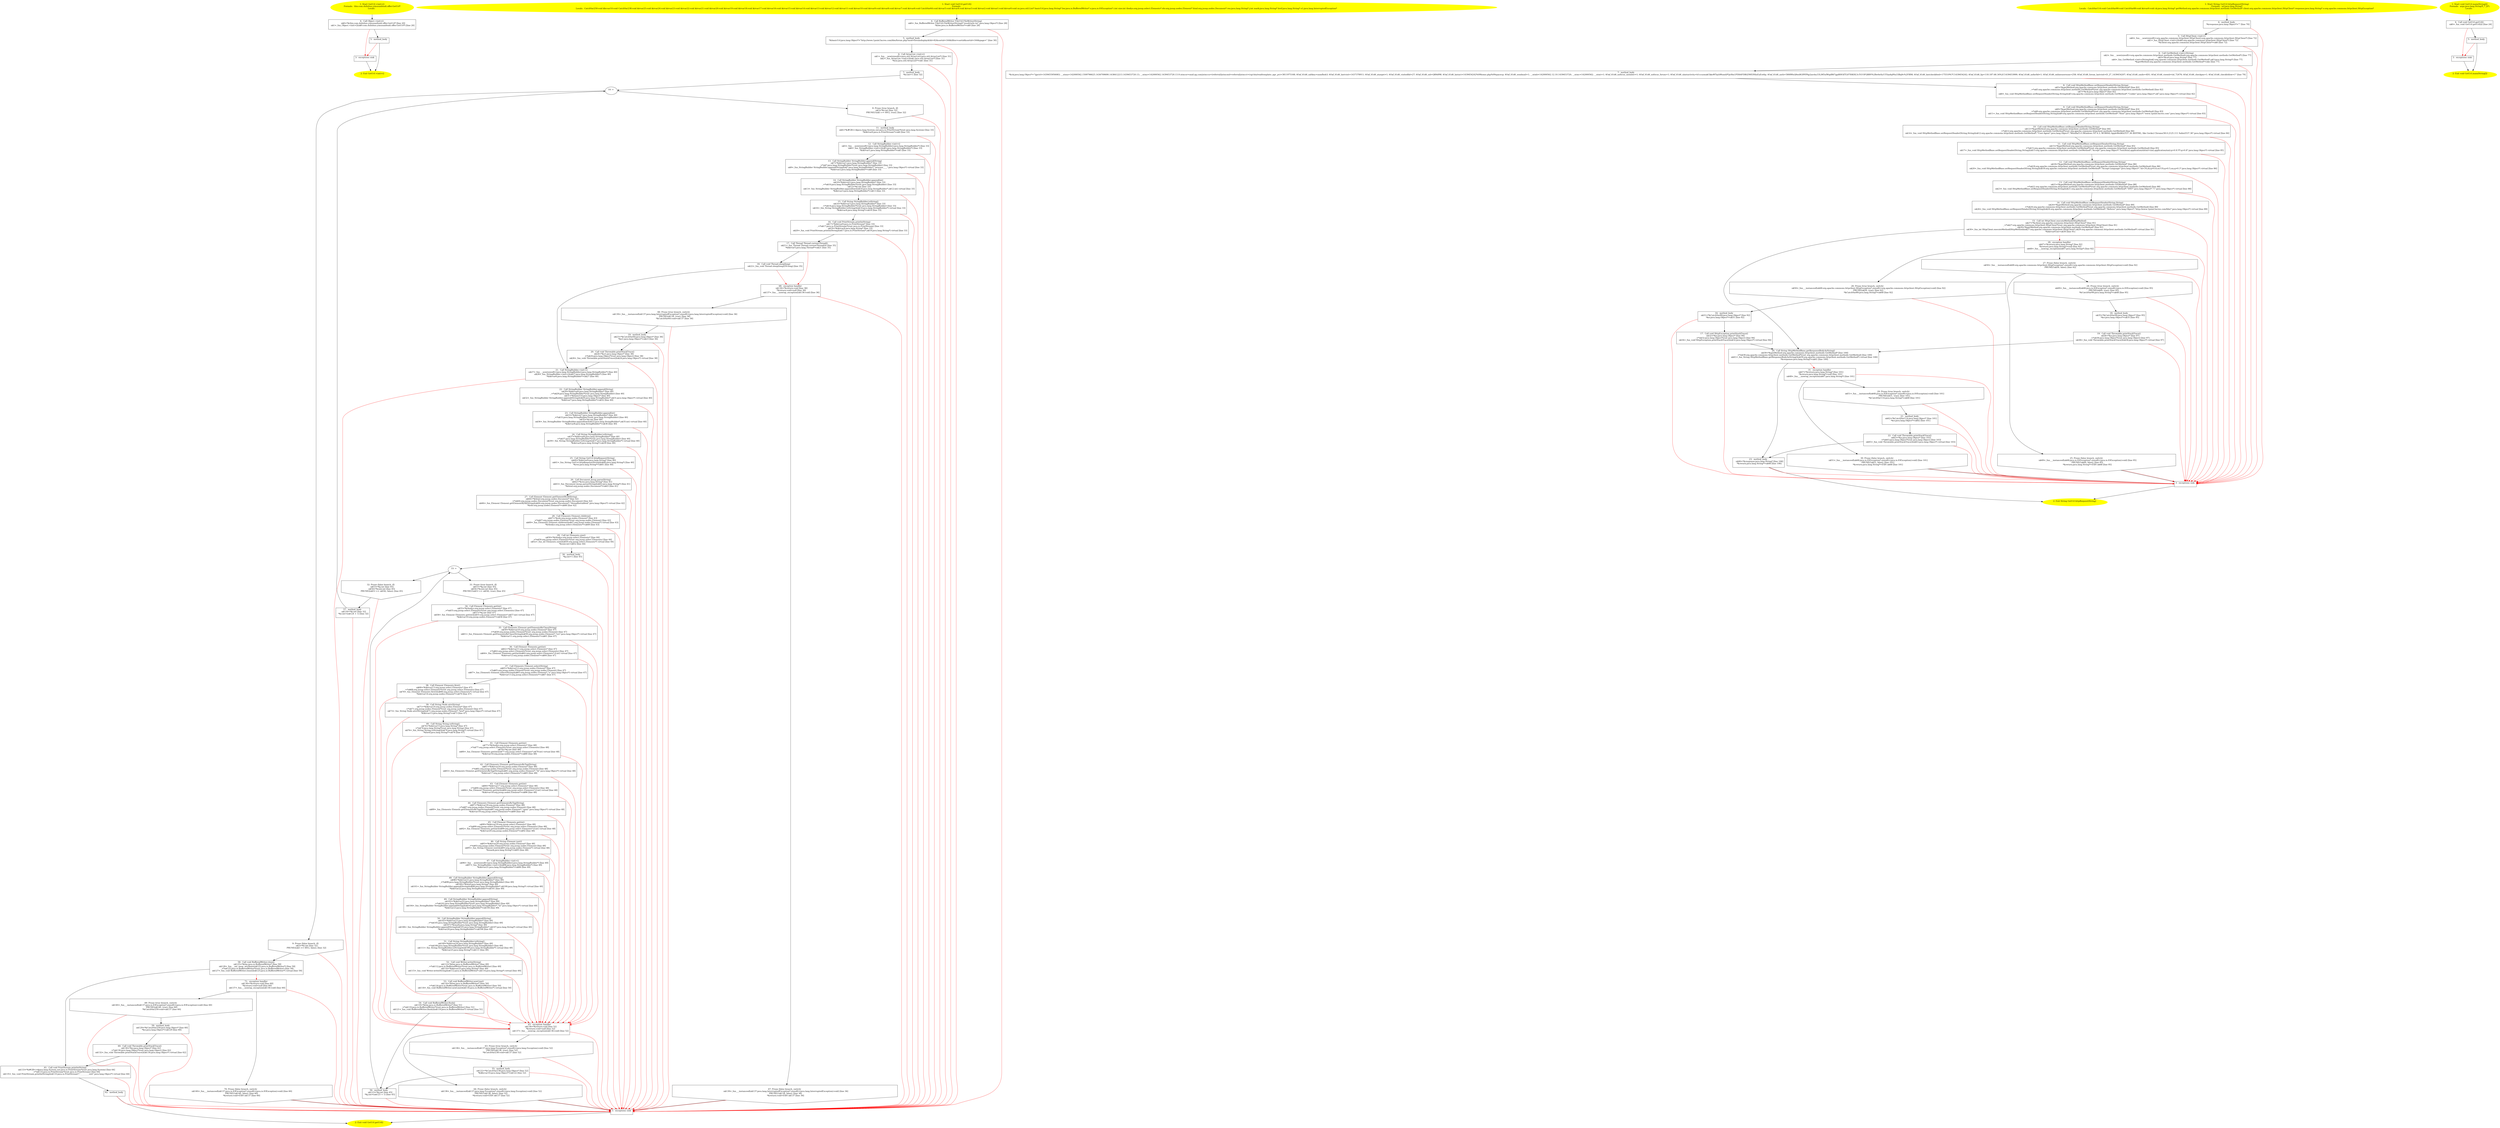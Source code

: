 /* @generated */
digraph cfg {
"com.dulishuo.yimusanfendi.offer.GetUrl.<init>().7f10bbe06b0b541c1c860afeb7f238ac_1" [label="1: Start GetUrl.<init>()\nFormals:  this:com.dulishuo.yimusanfendi.offer.GetUrl*\nLocals:  \n  " color=yellow style=filled]
	

	 "com.dulishuo.yimusanfendi.offer.GetUrl.<init>().7f10bbe06b0b541c1c860afeb7f238ac_1" -> "com.dulishuo.yimusanfendi.offer.GetUrl.<init>().7f10bbe06b0b541c1c860afeb7f238ac_4" ;
"com.dulishuo.yimusanfendi.offer.GetUrl.<init>().7f10bbe06b0b541c1c860afeb7f238ac_2" [label="2: Exit GetUrl.<init>() \n  " color=yellow style=filled]
	

"com.dulishuo.yimusanfendi.offer.GetUrl.<init>().7f10bbe06b0b541c1c860afeb7f238ac_3" [label="3:  exceptions sink \n  " shape="box"]
	

	 "com.dulishuo.yimusanfendi.offer.GetUrl.<init>().7f10bbe06b0b541c1c860afeb7f238ac_3" -> "com.dulishuo.yimusanfendi.offer.GetUrl.<init>().7f10bbe06b0b541c1c860afeb7f238ac_2" ;
"com.dulishuo.yimusanfendi.offer.GetUrl.<init>().7f10bbe06b0b541c1c860afeb7f238ac_4" [label="4:  Call Object.<init>() \n   n$0=*&this:com.dulishuo.yimusanfendi.offer.GetUrl* [line 20]\n  n$1=_fun_Object.<init>()(n$0:com.dulishuo.yimusanfendi.offer.GetUrl*) [line 20]\n " shape="box"]
	

	 "com.dulishuo.yimusanfendi.offer.GetUrl.<init>().7f10bbe06b0b541c1c860afeb7f238ac_4" -> "com.dulishuo.yimusanfendi.offer.GetUrl.<init>().7f10bbe06b0b541c1c860afeb7f238ac_5" ;
	 "com.dulishuo.yimusanfendi.offer.GetUrl.<init>().7f10bbe06b0b541c1c860afeb7f238ac_4" -> "com.dulishuo.yimusanfendi.offer.GetUrl.<init>().7f10bbe06b0b541c1c860afeb7f238ac_3" [color="red" ];
"com.dulishuo.yimusanfendi.offer.GetUrl.<init>().7f10bbe06b0b541c1c860afeb7f238ac_5" [label="5:  method_body \n  " shape="box"]
	

	 "com.dulishuo.yimusanfendi.offer.GetUrl.<init>().7f10bbe06b0b541c1c860afeb7f238ac_5" -> "com.dulishuo.yimusanfendi.offer.GetUrl.<init>().7f10bbe06b0b541c1c860afeb7f238ac_2" ;
	 "com.dulishuo.yimusanfendi.offer.GetUrl.<init>().7f10bbe06b0b541c1c860afeb7f238ac_5" -> "com.dulishuo.yimusanfendi.offer.GetUrl.<init>().7f10bbe06b0b541c1c860afeb7f238ac_3" [color="red" ];
"com.dulishuo.yimusanfendi.offer.GetUrl.getUrl():void.4a9947da09e1de0d7b6193575710cdae_1" [label="1: Start void GetUrl.getUrl()\nFormals: \nLocals:  CatchVar259:void $bcvar10:void CatchVar238:void $irvar25:void $irvar24:void $irvar23:void $irvar22:void $irvar21:void $irvar20:void $irvar19:void $irvar18:void $irvar17:void $irvar16:void $irvar15:void $irvar14:void $irvar13:void $irvar12:void $irvar11:void $irvar10:void $irvar9:void $irvar8:void $irvar7:void $irvar6:void CatchVar64:void $irvar5:void $irvar4:void $irvar3:void $irvar2:void $irvar1:void $irvar0:void xx:java.util.List* basicUrl:java.lang.String* bw:java.io.BufferedWriter* e:java.io.IOException* i:int size:int tbodys:org.jsoup.select.Elements* ele:org.jsoup.nodes.Element* html:org.jsoup.nodes.Document* res:java.lang.String* j:int mark:java.lang.String* href:java.lang.String* e1:java.lang.InterruptedException* \n  " color=yellow style=filled]
	

	 "com.dulishuo.yimusanfendi.offer.GetUrl.getUrl():void.4a9947da09e1de0d7b6193575710cdae_1" -> "com.dulishuo.yimusanfendi.offer.GetUrl.getUrl():void.4a9947da09e1de0d7b6193575710cdae_4" ;
"com.dulishuo.yimusanfendi.offer.GetUrl.getUrl():void.4a9947da09e1de0d7b6193575710cdae_2" [label="2: Exit void GetUrl.getUrl() \n  " color=yellow style=filled]
	

"com.dulishuo.yimusanfendi.offer.GetUrl.getUrl():void.4a9947da09e1de0d7b6193575710cdae_3" [label="3:  exceptions sink \n  " shape="box"]
	

	 "com.dulishuo.yimusanfendi.offer.GetUrl.getUrl():void.4a9947da09e1de0d7b6193575710cdae_3" -> "com.dulishuo.yimusanfendi.offer.GetUrl.getUrl():void.4a9947da09e1de0d7b6193575710cdae_2" ;
"com.dulishuo.yimusanfendi.offer.GetUrl.getUrl():void.4a9947da09e1de0d7b6193575710cdae_4" [label="4:  Call BufferedWriter FileUtil.FileWriter(String) \n   n$0=_fun_BufferedWriter FileUtil.FileWriter(String)(\"result/urls.txt\":java.lang.Object*) [line 28]\n  *&bw:java.io.BufferedWriter*=n$0 [line 28]\n " shape="box"]
	

	 "com.dulishuo.yimusanfendi.offer.GetUrl.getUrl():void.4a9947da09e1de0d7b6193575710cdae_4" -> "com.dulishuo.yimusanfendi.offer.GetUrl.getUrl():void.4a9947da09e1de0d7b6193575710cdae_5" ;
	 "com.dulishuo.yimusanfendi.offer.GetUrl.getUrl():void.4a9947da09e1de0d7b6193575710cdae_4" -> "com.dulishuo.yimusanfendi.offer.GetUrl.getUrl():void.4a9947da09e1de0d7b6193575710cdae_3" [color="red" ];
"com.dulishuo.yimusanfendi.offer.GetUrl.getUrl():void.4a9947da09e1de0d7b6193575710cdae_5" [label="5:  method_body \n   *&basicUrl:java.lang.Object*=\"http://www.1point3acres.com/bbs/forum.php?mod=forumdisplay&fid=82&sortid=164&filter=sortid&sortid=164&page=\" [line 30]\n " shape="box"]
	

	 "com.dulishuo.yimusanfendi.offer.GetUrl.getUrl():void.4a9947da09e1de0d7b6193575710cdae_5" -> "com.dulishuo.yimusanfendi.offer.GetUrl.getUrl():void.4a9947da09e1de0d7b6193575710cdae_6" ;
	 "com.dulishuo.yimusanfendi.offer.GetUrl.getUrl():void.4a9947da09e1de0d7b6193575710cdae_5" -> "com.dulishuo.yimusanfendi.offer.GetUrl.getUrl():void.4a9947da09e1de0d7b6193575710cdae_3" [color="red" ];
"com.dulishuo.yimusanfendi.offer.GetUrl.getUrl():void.4a9947da09e1de0d7b6193575710cdae_6" [label="6:  Call ArrayList.<init>() \n   n$1=_fun___new(sizeof(t=java.util.ArrayList):java.util.ArrayList*) [line 31]\n  n$2=_fun_ArrayList.<init>()(n$1:java.util.ArrayList*) [line 31]\n  *&xx:java.util.ArrayList*=n$1 [line 31]\n " shape="box"]
	

	 "com.dulishuo.yimusanfendi.offer.GetUrl.getUrl():void.4a9947da09e1de0d7b6193575710cdae_6" -> "com.dulishuo.yimusanfendi.offer.GetUrl.getUrl():void.4a9947da09e1de0d7b6193575710cdae_7" ;
	 "com.dulishuo.yimusanfendi.offer.GetUrl.getUrl():void.4a9947da09e1de0d7b6193575710cdae_6" -> "com.dulishuo.yimusanfendi.offer.GetUrl.getUrl():void.4a9947da09e1de0d7b6193575710cdae_3" [color="red" ];
"com.dulishuo.yimusanfendi.offer.GetUrl.getUrl():void.4a9947da09e1de0d7b6193575710cdae_7" [label="7:  method_body \n   *&i:int=1 [line 32]\n " shape="box"]
	

	 "com.dulishuo.yimusanfendi.offer.GetUrl.getUrl():void.4a9947da09e1de0d7b6193575710cdae_7" -> "com.dulishuo.yimusanfendi.offer.GetUrl.getUrl():void.4a9947da09e1de0d7b6193575710cdae_10" ;
	 "com.dulishuo.yimusanfendi.offer.GetUrl.getUrl():void.4a9947da09e1de0d7b6193575710cdae_7" -> "com.dulishuo.yimusanfendi.offer.GetUrl.getUrl():void.4a9947da09e1de0d7b6193575710cdae_3" [color="red" ];
"com.dulishuo.yimusanfendi.offer.GetUrl.getUrl():void.4a9947da09e1de0d7b6193575710cdae_8" [label="8: Prune (true branch, if) \n   n$3=*&i:int [line 32]\n  PRUNE(!(n$3 >= 691), true); [line 32]\n " shape="invhouse"]
	

	 "com.dulishuo.yimusanfendi.offer.GetUrl.getUrl():void.4a9947da09e1de0d7b6193575710cdae_8" -> "com.dulishuo.yimusanfendi.offer.GetUrl.getUrl():void.4a9947da09e1de0d7b6193575710cdae_11" ;
	 "com.dulishuo.yimusanfendi.offer.GetUrl.getUrl():void.4a9947da09e1de0d7b6193575710cdae_8" -> "com.dulishuo.yimusanfendi.offer.GetUrl.getUrl():void.4a9947da09e1de0d7b6193575710cdae_3" [color="red" ];
"com.dulishuo.yimusanfendi.offer.GetUrl.getUrl():void.4a9947da09e1de0d7b6193575710cdae_9" [label="9: Prune (false branch, if) \n   n$3=*&i:int [line 32]\n  PRUNE((n$3 >= 691), false); [line 32]\n " shape="invhouse"]
	

	 "com.dulishuo.yimusanfendi.offer.GetUrl.getUrl():void.4a9947da09e1de0d7b6193575710cdae_9" -> "com.dulishuo.yimusanfendi.offer.GetUrl.getUrl():void.4a9947da09e1de0d7b6193575710cdae_58" ;
	 "com.dulishuo.yimusanfendi.offer.GetUrl.getUrl():void.4a9947da09e1de0d7b6193575710cdae_9" -> "com.dulishuo.yimusanfendi.offer.GetUrl.getUrl():void.4a9947da09e1de0d7b6193575710cdae_3" [color="red" ];
"com.dulishuo.yimusanfendi.offer.GetUrl.getUrl():void.4a9947da09e1de0d7b6193575710cdae_10" [label="10: + \n  " ]
	

	 "com.dulishuo.yimusanfendi.offer.GetUrl.getUrl():void.4a9947da09e1de0d7b6193575710cdae_10" -> "com.dulishuo.yimusanfendi.offer.GetUrl.getUrl():void.4a9947da09e1de0d7b6193575710cdae_8" ;
	 "com.dulishuo.yimusanfendi.offer.GetUrl.getUrl():void.4a9947da09e1de0d7b6193575710cdae_10" -> "com.dulishuo.yimusanfendi.offer.GetUrl.getUrl():void.4a9947da09e1de0d7b6193575710cdae_9" ;
"com.dulishuo.yimusanfendi.offer.GetUrl.getUrl():void.4a9947da09e1de0d7b6193575710cdae_11" [label="11:  method_body \n   n$4=*&#GB<>$java.lang.System.out:java.io.PrintStream*(root java.lang.System) [line 33]\n  *&$irvar0:java.io.PrintStream*=n$4 [line 33]\n " shape="box"]
	

	 "com.dulishuo.yimusanfendi.offer.GetUrl.getUrl():void.4a9947da09e1de0d7b6193575710cdae_11" -> "com.dulishuo.yimusanfendi.offer.GetUrl.getUrl():void.4a9947da09e1de0d7b6193575710cdae_12" ;
	 "com.dulishuo.yimusanfendi.offer.GetUrl.getUrl():void.4a9947da09e1de0d7b6193575710cdae_11" -> "com.dulishuo.yimusanfendi.offer.GetUrl.getUrl():void.4a9947da09e1de0d7b6193575710cdae_3" [color="red" ];
"com.dulishuo.yimusanfendi.offer.GetUrl.getUrl():void.4a9947da09e1de0d7b6193575710cdae_12" [label="12:  Call StringBuilder.<init>() \n   n$5=_fun___new(sizeof(t=java.lang.StringBuilder):java.lang.StringBuilder*) [line 33]\n  n$6=_fun_StringBuilder.<init>()(n$5:java.lang.StringBuilder*) [line 33]\n  *&$irvar1:java.lang.StringBuilder*=n$5 [line 33]\n " shape="box"]
	

	 "com.dulishuo.yimusanfendi.offer.GetUrl.getUrl():void.4a9947da09e1de0d7b6193575710cdae_12" -> "com.dulishuo.yimusanfendi.offer.GetUrl.getUrl():void.4a9947da09e1de0d7b6193575710cdae_13" ;
	 "com.dulishuo.yimusanfendi.offer.GetUrl.getUrl():void.4a9947da09e1de0d7b6193575710cdae_12" -> "com.dulishuo.yimusanfendi.offer.GetUrl.getUrl():void.4a9947da09e1de0d7b6193575710cdae_3" [color="red" ];
"com.dulishuo.yimusanfendi.offer.GetUrl.getUrl():void.4a9947da09e1de0d7b6193575710cdae_13" [label="13:  Call StringBuilder StringBuilder.append(String) \n   n$7=*&$irvar1:java.lang.StringBuilder* [line 33]\n  _=*n$7:java.lang.StringBuilder*(root java.lang.StringBuilder) [line 33]\n  n$9=_fun_StringBuilder StringBuilder.append(String)(n$7:java.lang.StringBuilder*,\"process____\":java.lang.Object*) virtual [line 33]\n  *&$irvar2:java.lang.StringBuilder*=n$9 [line 33]\n " shape="box"]
	

	 "com.dulishuo.yimusanfendi.offer.GetUrl.getUrl():void.4a9947da09e1de0d7b6193575710cdae_13" -> "com.dulishuo.yimusanfendi.offer.GetUrl.getUrl():void.4a9947da09e1de0d7b6193575710cdae_14" ;
	 "com.dulishuo.yimusanfendi.offer.GetUrl.getUrl():void.4a9947da09e1de0d7b6193575710cdae_13" -> "com.dulishuo.yimusanfendi.offer.GetUrl.getUrl():void.4a9947da09e1de0d7b6193575710cdae_3" [color="red" ];
"com.dulishuo.yimusanfendi.offer.GetUrl.getUrl():void.4a9947da09e1de0d7b6193575710cdae_14" [label="14:  Call StringBuilder StringBuilder.append(int) \n   n$10=*&$irvar2:java.lang.StringBuilder* [line 33]\n  _=*n$10:java.lang.StringBuilder*(root java.lang.StringBuilder) [line 33]\n  n$12=*&i:int [line 33]\n  n$13=_fun_StringBuilder StringBuilder.append(int)(n$10:java.lang.StringBuilder*,n$12:int) virtual [line 33]\n  *&$irvar3:java.lang.StringBuilder*=n$13 [line 33]\n " shape="box"]
	

	 "com.dulishuo.yimusanfendi.offer.GetUrl.getUrl():void.4a9947da09e1de0d7b6193575710cdae_14" -> "com.dulishuo.yimusanfendi.offer.GetUrl.getUrl():void.4a9947da09e1de0d7b6193575710cdae_15" ;
	 "com.dulishuo.yimusanfendi.offer.GetUrl.getUrl():void.4a9947da09e1de0d7b6193575710cdae_14" -> "com.dulishuo.yimusanfendi.offer.GetUrl.getUrl():void.4a9947da09e1de0d7b6193575710cdae_3" [color="red" ];
"com.dulishuo.yimusanfendi.offer.GetUrl.getUrl():void.4a9947da09e1de0d7b6193575710cdae_15" [label="15:  Call String StringBuilder.toString() \n   n$14=*&$irvar3:java.lang.StringBuilder* [line 33]\n  _=*n$14:java.lang.StringBuilder*(root java.lang.StringBuilder) [line 33]\n  n$16=_fun_String StringBuilder.toString()(n$14:java.lang.StringBuilder*) virtual [line 33]\n  *&$irvar4:java.lang.String*=n$16 [line 33]\n " shape="box"]
	

	 "com.dulishuo.yimusanfendi.offer.GetUrl.getUrl():void.4a9947da09e1de0d7b6193575710cdae_15" -> "com.dulishuo.yimusanfendi.offer.GetUrl.getUrl():void.4a9947da09e1de0d7b6193575710cdae_16" ;
	 "com.dulishuo.yimusanfendi.offer.GetUrl.getUrl():void.4a9947da09e1de0d7b6193575710cdae_15" -> "com.dulishuo.yimusanfendi.offer.GetUrl.getUrl():void.4a9947da09e1de0d7b6193575710cdae_3" [color="red" ];
"com.dulishuo.yimusanfendi.offer.GetUrl.getUrl():void.4a9947da09e1de0d7b6193575710cdae_16" [label="16:  Call void PrintStream.println(String) \n   n$17=*&$irvar0:java.io.PrintStream* [line 33]\n  _=*n$17:java.io.PrintStream*(root java.io.PrintStream) [line 33]\n  n$19=*&$irvar4:java.lang.String* [line 33]\n  n$20=_fun_void PrintStream.println(String)(n$17:java.io.PrintStream*,n$19:java.lang.String*) virtual [line 33]\n " shape="box"]
	

	 "com.dulishuo.yimusanfendi.offer.GetUrl.getUrl():void.4a9947da09e1de0d7b6193575710cdae_16" -> "com.dulishuo.yimusanfendi.offer.GetUrl.getUrl():void.4a9947da09e1de0d7b6193575710cdae_17" ;
	 "com.dulishuo.yimusanfendi.offer.GetUrl.getUrl():void.4a9947da09e1de0d7b6193575710cdae_16" -> "com.dulishuo.yimusanfendi.offer.GetUrl.getUrl():void.4a9947da09e1de0d7b6193575710cdae_3" [color="red" ];
"com.dulishuo.yimusanfendi.offer.GetUrl.getUrl():void.4a9947da09e1de0d7b6193575710cdae_17" [label="17:  Call Thread Thread.currentThread() \n   n$21=_fun_Thread Thread.currentThread()() [line 35]\n  *&$irvar5:java.lang.Thread*=n$21 [line 35]\n " shape="box"]
	

	 "com.dulishuo.yimusanfendi.offer.GetUrl.getUrl():void.4a9947da09e1de0d7b6193575710cdae_17" -> "com.dulishuo.yimusanfendi.offer.GetUrl.getUrl():void.4a9947da09e1de0d7b6193575710cdae_18" ;
	 "com.dulishuo.yimusanfendi.offer.GetUrl.getUrl():void.4a9947da09e1de0d7b6193575710cdae_17" -> "com.dulishuo.yimusanfendi.offer.GetUrl.getUrl():void.4a9947da09e1de0d7b6193575710cdae_68" [color="red" ];
"com.dulishuo.yimusanfendi.offer.GetUrl.getUrl():void.4a9947da09e1de0d7b6193575710cdae_18" [label="18:  Call void Thread.sleep(long) \n   n$22=_fun_void Thread.sleep(long)(50:long) [line 35]\n " shape="box"]
	

	 "com.dulishuo.yimusanfendi.offer.GetUrl.getUrl():void.4a9947da09e1de0d7b6193575710cdae_18" -> "com.dulishuo.yimusanfendi.offer.GetUrl.getUrl():void.4a9947da09e1de0d7b6193575710cdae_21" ;
	 "com.dulishuo.yimusanfendi.offer.GetUrl.getUrl():void.4a9947da09e1de0d7b6193575710cdae_18" -> "com.dulishuo.yimusanfendi.offer.GetUrl.getUrl():void.4a9947da09e1de0d7b6193575710cdae_68" [color="red" ];
"com.dulishuo.yimusanfendi.offer.GetUrl.getUrl():void.4a9947da09e1de0d7b6193575710cdae_19" [label="19:  method_body \n   n$23=*&CatchVar64:java.lang.Object* [line 36]\n  *&e1:java.lang.Object*=n$23 [line 36]\n " shape="box"]
	

	 "com.dulishuo.yimusanfendi.offer.GetUrl.getUrl():void.4a9947da09e1de0d7b6193575710cdae_19" -> "com.dulishuo.yimusanfendi.offer.GetUrl.getUrl():void.4a9947da09e1de0d7b6193575710cdae_20" ;
	 "com.dulishuo.yimusanfendi.offer.GetUrl.getUrl():void.4a9947da09e1de0d7b6193575710cdae_19" -> "com.dulishuo.yimusanfendi.offer.GetUrl.getUrl():void.4a9947da09e1de0d7b6193575710cdae_3" [color="red" ];
"com.dulishuo.yimusanfendi.offer.GetUrl.getUrl():void.4a9947da09e1de0d7b6193575710cdae_20" [label="20:  Call void Throwable.printStackTrace() \n   n$24=*&e1:java.lang.Object* [line 38]\n  _=*n$24:java.lang.Object*(root java.lang.Object) [line 38]\n  n$26=_fun_void Throwable.printStackTrace()(n$24:java.lang.Object*) virtual [line 38]\n " shape="box"]
	

	 "com.dulishuo.yimusanfendi.offer.GetUrl.getUrl():void.4a9947da09e1de0d7b6193575710cdae_20" -> "com.dulishuo.yimusanfendi.offer.GetUrl.getUrl():void.4a9947da09e1de0d7b6193575710cdae_21" ;
	 "com.dulishuo.yimusanfendi.offer.GetUrl.getUrl():void.4a9947da09e1de0d7b6193575710cdae_20" -> "com.dulishuo.yimusanfendi.offer.GetUrl.getUrl():void.4a9947da09e1de0d7b6193575710cdae_3" [color="red" ];
"com.dulishuo.yimusanfendi.offer.GetUrl.getUrl():void.4a9947da09e1de0d7b6193575710cdae_21" [label="21:  Call StringBuilder.<init>() \n   n$27=_fun___new(sizeof(t=java.lang.StringBuilder):java.lang.StringBuilder*) [line 40]\n  n$28=_fun_StringBuilder.<init>()(n$27:java.lang.StringBuilder*) [line 40]\n  *&$irvar6:java.lang.StringBuilder*=n$27 [line 40]\n " shape="box"]
	

	 "com.dulishuo.yimusanfendi.offer.GetUrl.getUrl():void.4a9947da09e1de0d7b6193575710cdae_21" -> "com.dulishuo.yimusanfendi.offer.GetUrl.getUrl():void.4a9947da09e1de0d7b6193575710cdae_22" ;
	 "com.dulishuo.yimusanfendi.offer.GetUrl.getUrl():void.4a9947da09e1de0d7b6193575710cdae_21" -> "com.dulishuo.yimusanfendi.offer.GetUrl.getUrl():void.4a9947da09e1de0d7b6193575710cdae_3" [color="red" ];
"com.dulishuo.yimusanfendi.offer.GetUrl.getUrl():void.4a9947da09e1de0d7b6193575710cdae_22" [label="22:  Call StringBuilder StringBuilder.append(String) \n   n$29=*&$irvar6:java.lang.StringBuilder* [line 40]\n  _=*n$29:java.lang.StringBuilder*(root java.lang.StringBuilder) [line 40]\n  n$31=*&basicUrl:java.lang.Object* [line 40]\n  n$32=_fun_StringBuilder StringBuilder.append(String)(n$29:java.lang.StringBuilder*,n$31:java.lang.Object*) virtual [line 40]\n  *&$irvar7:java.lang.StringBuilder*=n$32 [line 40]\n " shape="box"]
	

	 "com.dulishuo.yimusanfendi.offer.GetUrl.getUrl():void.4a9947da09e1de0d7b6193575710cdae_22" -> "com.dulishuo.yimusanfendi.offer.GetUrl.getUrl():void.4a9947da09e1de0d7b6193575710cdae_23" ;
	 "com.dulishuo.yimusanfendi.offer.GetUrl.getUrl():void.4a9947da09e1de0d7b6193575710cdae_22" -> "com.dulishuo.yimusanfendi.offer.GetUrl.getUrl():void.4a9947da09e1de0d7b6193575710cdae_3" [color="red" ];
"com.dulishuo.yimusanfendi.offer.GetUrl.getUrl():void.4a9947da09e1de0d7b6193575710cdae_23" [label="23:  Call StringBuilder StringBuilder.append(int) \n   n$33=*&$irvar7:java.lang.StringBuilder* [line 40]\n  _=*n$33:java.lang.StringBuilder*(root java.lang.StringBuilder) [line 40]\n  n$35=*&i:int [line 40]\n  n$36=_fun_StringBuilder StringBuilder.append(int)(n$33:java.lang.StringBuilder*,n$35:int) virtual [line 40]\n  *&$irvar8:java.lang.StringBuilder*=n$36 [line 40]\n " shape="box"]
	

	 "com.dulishuo.yimusanfendi.offer.GetUrl.getUrl():void.4a9947da09e1de0d7b6193575710cdae_23" -> "com.dulishuo.yimusanfendi.offer.GetUrl.getUrl():void.4a9947da09e1de0d7b6193575710cdae_24" ;
	 "com.dulishuo.yimusanfendi.offer.GetUrl.getUrl():void.4a9947da09e1de0d7b6193575710cdae_23" -> "com.dulishuo.yimusanfendi.offer.GetUrl.getUrl():void.4a9947da09e1de0d7b6193575710cdae_3" [color="red" ];
"com.dulishuo.yimusanfendi.offer.GetUrl.getUrl():void.4a9947da09e1de0d7b6193575710cdae_24" [label="24:  Call String StringBuilder.toString() \n   n$37=*&$irvar8:java.lang.StringBuilder* [line 40]\n  _=*n$37:java.lang.StringBuilder*(root java.lang.StringBuilder) [line 40]\n  n$39=_fun_String StringBuilder.toString()(n$37:java.lang.StringBuilder*) virtual [line 40]\n  *&$irvar9:java.lang.String*=n$39 [line 40]\n " shape="box"]
	

	 "com.dulishuo.yimusanfendi.offer.GetUrl.getUrl():void.4a9947da09e1de0d7b6193575710cdae_24" -> "com.dulishuo.yimusanfendi.offer.GetUrl.getUrl():void.4a9947da09e1de0d7b6193575710cdae_25" ;
	 "com.dulishuo.yimusanfendi.offer.GetUrl.getUrl():void.4a9947da09e1de0d7b6193575710cdae_24" -> "com.dulishuo.yimusanfendi.offer.GetUrl.getUrl():void.4a9947da09e1de0d7b6193575710cdae_3" [color="red" ];
"com.dulishuo.yimusanfendi.offer.GetUrl.getUrl():void.4a9947da09e1de0d7b6193575710cdae_25" [label="25:  Call String GetUrl.httpRequest(String) \n   n$40=*&$irvar9:java.lang.String* [line 40]\n  n$41=_fun_String GetUrl.httpRequest(String)(n$40:java.lang.String*) [line 40]\n  *&res:java.lang.String*=n$41 [line 40]\n " shape="box"]
	

	 "com.dulishuo.yimusanfendi.offer.GetUrl.getUrl():void.4a9947da09e1de0d7b6193575710cdae_25" -> "com.dulishuo.yimusanfendi.offer.GetUrl.getUrl():void.4a9947da09e1de0d7b6193575710cdae_26" ;
	 "com.dulishuo.yimusanfendi.offer.GetUrl.getUrl():void.4a9947da09e1de0d7b6193575710cdae_25" -> "com.dulishuo.yimusanfendi.offer.GetUrl.getUrl():void.4a9947da09e1de0d7b6193575710cdae_3" [color="red" ];
"com.dulishuo.yimusanfendi.offer.GetUrl.getUrl():void.4a9947da09e1de0d7b6193575710cdae_26" [label="26:  Call Document Jsoup.parse(String) \n   n$42=*&res:java.lang.String* [line 41]\n  n$43=_fun_Document Jsoup.parse(String)(n$42:java.lang.String*) [line 41]\n  *&html:org.jsoup.nodes.Document*=n$43 [line 41]\n " shape="box"]
	

	 "com.dulishuo.yimusanfendi.offer.GetUrl.getUrl():void.4a9947da09e1de0d7b6193575710cdae_26" -> "com.dulishuo.yimusanfendi.offer.GetUrl.getUrl():void.4a9947da09e1de0d7b6193575710cdae_27" ;
	 "com.dulishuo.yimusanfendi.offer.GetUrl.getUrl():void.4a9947da09e1de0d7b6193575710cdae_26" -> "com.dulishuo.yimusanfendi.offer.GetUrl.getUrl():void.4a9947da09e1de0d7b6193575710cdae_3" [color="red" ];
"com.dulishuo.yimusanfendi.offer.GetUrl.getUrl():void.4a9947da09e1de0d7b6193575710cdae_27" [label="27:  Call Element Element.getElementById(String) \n   n$44=*&html:org.jsoup.nodes.Document* [line 42]\n  _=*n$44:org.jsoup.nodes.Document*(root org.jsoup.nodes.Document) [line 42]\n  n$46=_fun_Element Element.getElementById(String)(n$44:org.jsoup.nodes.Document*,\"threadlisttableid\":java.lang.Object*) virtual [line 42]\n  *&ele:org.jsoup.nodes.Element*=n$46 [line 42]\n " shape="box"]
	

	 "com.dulishuo.yimusanfendi.offer.GetUrl.getUrl():void.4a9947da09e1de0d7b6193575710cdae_27" -> "com.dulishuo.yimusanfendi.offer.GetUrl.getUrl():void.4a9947da09e1de0d7b6193575710cdae_28" ;
	 "com.dulishuo.yimusanfendi.offer.GetUrl.getUrl():void.4a9947da09e1de0d7b6193575710cdae_27" -> "com.dulishuo.yimusanfendi.offer.GetUrl.getUrl():void.4a9947da09e1de0d7b6193575710cdae_3" [color="red" ];
"com.dulishuo.yimusanfendi.offer.GetUrl.getUrl():void.4a9947da09e1de0d7b6193575710cdae_28" [label="28:  Call Elements Element.children() \n   n$47=*&ele:org.jsoup.nodes.Element* [line 43]\n  _=*n$47:org.jsoup.nodes.Element*(root org.jsoup.nodes.Element) [line 43]\n  n$49=_fun_Elements Element.children()(n$47:org.jsoup.nodes.Element*) virtual [line 43]\n  *&tbodys:org.jsoup.select.Elements*=n$49 [line 43]\n " shape="box"]
	

	 "com.dulishuo.yimusanfendi.offer.GetUrl.getUrl():void.4a9947da09e1de0d7b6193575710cdae_28" -> "com.dulishuo.yimusanfendi.offer.GetUrl.getUrl():void.4a9947da09e1de0d7b6193575710cdae_29" ;
	 "com.dulishuo.yimusanfendi.offer.GetUrl.getUrl():void.4a9947da09e1de0d7b6193575710cdae_28" -> "com.dulishuo.yimusanfendi.offer.GetUrl.getUrl():void.4a9947da09e1de0d7b6193575710cdae_3" [color="red" ];
"com.dulishuo.yimusanfendi.offer.GetUrl.getUrl():void.4a9947da09e1de0d7b6193575710cdae_29" [label="29:  Call int Elements.size() \n   n$50=*&tbodys:org.jsoup.select.Elements* [line 44]\n  _=*n$50:org.jsoup.select.Elements*(root org.jsoup.select.Elements) [line 44]\n  n$52=_fun_int Elements.size()(n$50:org.jsoup.select.Elements*) virtual [line 44]\n  *&size:int=n$52 [line 44]\n " shape="box"]
	

	 "com.dulishuo.yimusanfendi.offer.GetUrl.getUrl():void.4a9947da09e1de0d7b6193575710cdae_29" -> "com.dulishuo.yimusanfendi.offer.GetUrl.getUrl():void.4a9947da09e1de0d7b6193575710cdae_30" ;
	 "com.dulishuo.yimusanfendi.offer.GetUrl.getUrl():void.4a9947da09e1de0d7b6193575710cdae_29" -> "com.dulishuo.yimusanfendi.offer.GetUrl.getUrl():void.4a9947da09e1de0d7b6193575710cdae_3" [color="red" ];
"com.dulishuo.yimusanfendi.offer.GetUrl.getUrl():void.4a9947da09e1de0d7b6193575710cdae_30" [label="30:  method_body \n   *&j:int=1 [line 45]\n " shape="box"]
	

	 "com.dulishuo.yimusanfendi.offer.GetUrl.getUrl():void.4a9947da09e1de0d7b6193575710cdae_30" -> "com.dulishuo.yimusanfendi.offer.GetUrl.getUrl():void.4a9947da09e1de0d7b6193575710cdae_33" ;
	 "com.dulishuo.yimusanfendi.offer.GetUrl.getUrl():void.4a9947da09e1de0d7b6193575710cdae_30" -> "com.dulishuo.yimusanfendi.offer.GetUrl.getUrl():void.4a9947da09e1de0d7b6193575710cdae_3" [color="red" ];
"com.dulishuo.yimusanfendi.offer.GetUrl.getUrl():void.4a9947da09e1de0d7b6193575710cdae_31" [label="31: Prune (true branch, if) \n   n$53=*&j:int [line 45]\n  n$54=*&size:int [line 45]\n  PRUNE(!(n$53 >= n$54), true); [line 45]\n " shape="invhouse"]
	

	 "com.dulishuo.yimusanfendi.offer.GetUrl.getUrl():void.4a9947da09e1de0d7b6193575710cdae_31" -> "com.dulishuo.yimusanfendi.offer.GetUrl.getUrl():void.4a9947da09e1de0d7b6193575710cdae_34" ;
	 "com.dulishuo.yimusanfendi.offer.GetUrl.getUrl():void.4a9947da09e1de0d7b6193575710cdae_31" -> "com.dulishuo.yimusanfendi.offer.GetUrl.getUrl():void.4a9947da09e1de0d7b6193575710cdae_3" [color="red" ];
"com.dulishuo.yimusanfendi.offer.GetUrl.getUrl():void.4a9947da09e1de0d7b6193575710cdae_32" [label="32: Prune (false branch, if) \n   n$53=*&j:int [line 45]\n  n$54=*&size:int [line 45]\n  PRUNE((n$53 >= n$54), false); [line 45]\n " shape="invhouse"]
	

	 "com.dulishuo.yimusanfendi.offer.GetUrl.getUrl():void.4a9947da09e1de0d7b6193575710cdae_32" -> "com.dulishuo.yimusanfendi.offer.GetUrl.getUrl():void.4a9947da09e1de0d7b6193575710cdae_57" ;
	 "com.dulishuo.yimusanfendi.offer.GetUrl.getUrl():void.4a9947da09e1de0d7b6193575710cdae_32" -> "com.dulishuo.yimusanfendi.offer.GetUrl.getUrl():void.4a9947da09e1de0d7b6193575710cdae_3" [color="red" ];
"com.dulishuo.yimusanfendi.offer.GetUrl.getUrl():void.4a9947da09e1de0d7b6193575710cdae_33" [label="33: + \n  " ]
	

	 "com.dulishuo.yimusanfendi.offer.GetUrl.getUrl():void.4a9947da09e1de0d7b6193575710cdae_33" -> "com.dulishuo.yimusanfendi.offer.GetUrl.getUrl():void.4a9947da09e1de0d7b6193575710cdae_31" ;
	 "com.dulishuo.yimusanfendi.offer.GetUrl.getUrl():void.4a9947da09e1de0d7b6193575710cdae_33" -> "com.dulishuo.yimusanfendi.offer.GetUrl.getUrl():void.4a9947da09e1de0d7b6193575710cdae_32" ;
"com.dulishuo.yimusanfendi.offer.GetUrl.getUrl():void.4a9947da09e1de0d7b6193575710cdae_34" [label="34:  Call Element Elements.get(int) \n   n$55=*&tbodys:org.jsoup.select.Elements* [line 47]\n  _=*n$55:org.jsoup.select.Elements*(root org.jsoup.select.Elements) [line 47]\n  n$57=*&j:int [line 47]\n  n$58=_fun_Element Elements.get(int)(n$55:org.jsoup.select.Elements*,n$57:int) virtual [line 47]\n  *&$irvar10:org.jsoup.nodes.Element*=n$58 [line 47]\n " shape="box"]
	

	 "com.dulishuo.yimusanfendi.offer.GetUrl.getUrl():void.4a9947da09e1de0d7b6193575710cdae_34" -> "com.dulishuo.yimusanfendi.offer.GetUrl.getUrl():void.4a9947da09e1de0d7b6193575710cdae_35" ;
	 "com.dulishuo.yimusanfendi.offer.GetUrl.getUrl():void.4a9947da09e1de0d7b6193575710cdae_34" -> "com.dulishuo.yimusanfendi.offer.GetUrl.getUrl():void.4a9947da09e1de0d7b6193575710cdae_65" [color="red" ];
"com.dulishuo.yimusanfendi.offer.GetUrl.getUrl():void.4a9947da09e1de0d7b6193575710cdae_35" [label="35:  Call Elements Element.getElementsByClass(String) \n   n$59=*&$irvar10:org.jsoup.nodes.Element* [line 47]\n  _=*n$59:org.jsoup.nodes.Element*(root org.jsoup.nodes.Element) [line 47]\n  n$61=_fun_Elements Element.getElementsByClass(String)(n$59:org.jsoup.nodes.Element*,\"icn\":java.lang.Object*) virtual [line 47]\n  *&$irvar11:org.jsoup.select.Elements*=n$61 [line 47]\n " shape="box"]
	

	 "com.dulishuo.yimusanfendi.offer.GetUrl.getUrl():void.4a9947da09e1de0d7b6193575710cdae_35" -> "com.dulishuo.yimusanfendi.offer.GetUrl.getUrl():void.4a9947da09e1de0d7b6193575710cdae_36" ;
	 "com.dulishuo.yimusanfendi.offer.GetUrl.getUrl():void.4a9947da09e1de0d7b6193575710cdae_35" -> "com.dulishuo.yimusanfendi.offer.GetUrl.getUrl():void.4a9947da09e1de0d7b6193575710cdae_65" [color="red" ];
"com.dulishuo.yimusanfendi.offer.GetUrl.getUrl():void.4a9947da09e1de0d7b6193575710cdae_36" [label="36:  Call Element Elements.get(int) \n   n$62=*&$irvar11:org.jsoup.select.Elements* [line 47]\n  _=*n$62:org.jsoup.select.Elements*(root org.jsoup.select.Elements) [line 47]\n  n$64=_fun_Element Elements.get(int)(n$62:org.jsoup.select.Elements*,0:int) virtual [line 47]\n  *&$irvar12:org.jsoup.nodes.Element*=n$64 [line 47]\n " shape="box"]
	

	 "com.dulishuo.yimusanfendi.offer.GetUrl.getUrl():void.4a9947da09e1de0d7b6193575710cdae_36" -> "com.dulishuo.yimusanfendi.offer.GetUrl.getUrl():void.4a9947da09e1de0d7b6193575710cdae_37" ;
	 "com.dulishuo.yimusanfendi.offer.GetUrl.getUrl():void.4a9947da09e1de0d7b6193575710cdae_36" -> "com.dulishuo.yimusanfendi.offer.GetUrl.getUrl():void.4a9947da09e1de0d7b6193575710cdae_65" [color="red" ];
"com.dulishuo.yimusanfendi.offer.GetUrl.getUrl():void.4a9947da09e1de0d7b6193575710cdae_37" [label="37:  Call Elements Element.select(String) \n   n$65=*&$irvar12:org.jsoup.nodes.Element* [line 47]\n  _=*n$65:org.jsoup.nodes.Element*(root org.jsoup.nodes.Element) [line 47]\n  n$67=_fun_Elements Element.select(String)(n$65:org.jsoup.nodes.Element*,\"a\":java.lang.Object*) virtual [line 47]\n  *&$irvar13:org.jsoup.select.Elements*=n$67 [line 47]\n " shape="box"]
	

	 "com.dulishuo.yimusanfendi.offer.GetUrl.getUrl():void.4a9947da09e1de0d7b6193575710cdae_37" -> "com.dulishuo.yimusanfendi.offer.GetUrl.getUrl():void.4a9947da09e1de0d7b6193575710cdae_38" ;
	 "com.dulishuo.yimusanfendi.offer.GetUrl.getUrl():void.4a9947da09e1de0d7b6193575710cdae_37" -> "com.dulishuo.yimusanfendi.offer.GetUrl.getUrl():void.4a9947da09e1de0d7b6193575710cdae_65" [color="red" ];
"com.dulishuo.yimusanfendi.offer.GetUrl.getUrl():void.4a9947da09e1de0d7b6193575710cdae_38" [label="38:  Call Element Elements.first() \n   n$68=*&$irvar13:org.jsoup.select.Elements* [line 47]\n  _=*n$68:org.jsoup.select.Elements*(root org.jsoup.select.Elements) [line 47]\n  n$70=_fun_Element Elements.first()(n$68:org.jsoup.select.Elements*) virtual [line 47]\n  *&$irvar14:org.jsoup.nodes.Element*=n$70 [line 47]\n " shape="box"]
	

	 "com.dulishuo.yimusanfendi.offer.GetUrl.getUrl():void.4a9947da09e1de0d7b6193575710cdae_38" -> "com.dulishuo.yimusanfendi.offer.GetUrl.getUrl():void.4a9947da09e1de0d7b6193575710cdae_39" ;
	 "com.dulishuo.yimusanfendi.offer.GetUrl.getUrl():void.4a9947da09e1de0d7b6193575710cdae_38" -> "com.dulishuo.yimusanfendi.offer.GetUrl.getUrl():void.4a9947da09e1de0d7b6193575710cdae_65" [color="red" ];
"com.dulishuo.yimusanfendi.offer.GetUrl.getUrl():void.4a9947da09e1de0d7b6193575710cdae_39" [label="39:  Call String Node.attr(String) \n   n$71=*&$irvar14:org.jsoup.nodes.Element* [line 47]\n  _=*n$71:org.jsoup.nodes.Element*(root org.jsoup.nodes.Element) [line 47]\n  n$73=_fun_String Node.attr(String)(n$71:org.jsoup.nodes.Element*,\"href\":java.lang.Object*) virtual [line 47]\n  *&$irvar15:java.lang.String*=n$73 [line 47]\n " shape="box"]
	

	 "com.dulishuo.yimusanfendi.offer.GetUrl.getUrl():void.4a9947da09e1de0d7b6193575710cdae_39" -> "com.dulishuo.yimusanfendi.offer.GetUrl.getUrl():void.4a9947da09e1de0d7b6193575710cdae_40" ;
	 "com.dulishuo.yimusanfendi.offer.GetUrl.getUrl():void.4a9947da09e1de0d7b6193575710cdae_39" -> "com.dulishuo.yimusanfendi.offer.GetUrl.getUrl():void.4a9947da09e1de0d7b6193575710cdae_65" [color="red" ];
"com.dulishuo.yimusanfendi.offer.GetUrl.getUrl():void.4a9947da09e1de0d7b6193575710cdae_40" [label="40:  Call String String.toString() \n   n$74=*&$irvar15:java.lang.String* [line 47]\n  _=*n$74:java.lang.String*(root java.lang.String) [line 47]\n  n$76=_fun_String String.toString()(n$74:java.lang.String*) virtual [line 47]\n  *&href:java.lang.String*=n$76 [line 47]\n " shape="box"]
	

	 "com.dulishuo.yimusanfendi.offer.GetUrl.getUrl():void.4a9947da09e1de0d7b6193575710cdae_40" -> "com.dulishuo.yimusanfendi.offer.GetUrl.getUrl():void.4a9947da09e1de0d7b6193575710cdae_41" ;
	 "com.dulishuo.yimusanfendi.offer.GetUrl.getUrl():void.4a9947da09e1de0d7b6193575710cdae_40" -> "com.dulishuo.yimusanfendi.offer.GetUrl.getUrl():void.4a9947da09e1de0d7b6193575710cdae_65" [color="red" ];
"com.dulishuo.yimusanfendi.offer.GetUrl.getUrl():void.4a9947da09e1de0d7b6193575710cdae_41" [label="41:  Call Element Elements.get(int) \n   n$77=*&tbodys:org.jsoup.select.Elements* [line 48]\n  _=*n$77:org.jsoup.select.Elements*(root org.jsoup.select.Elements) [line 48]\n  n$79=*&j:int [line 48]\n  n$80=_fun_Element Elements.get(int)(n$77:org.jsoup.select.Elements*,n$79:int) virtual [line 48]\n  *&$irvar16:org.jsoup.nodes.Element*=n$80 [line 48]\n " shape="box"]
	

	 "com.dulishuo.yimusanfendi.offer.GetUrl.getUrl():void.4a9947da09e1de0d7b6193575710cdae_41" -> "com.dulishuo.yimusanfendi.offer.GetUrl.getUrl():void.4a9947da09e1de0d7b6193575710cdae_42" ;
	 "com.dulishuo.yimusanfendi.offer.GetUrl.getUrl():void.4a9947da09e1de0d7b6193575710cdae_41" -> "com.dulishuo.yimusanfendi.offer.GetUrl.getUrl():void.4a9947da09e1de0d7b6193575710cdae_65" [color="red" ];
"com.dulishuo.yimusanfendi.offer.GetUrl.getUrl():void.4a9947da09e1de0d7b6193575710cdae_42" [label="42:  Call Elements Element.getElementsByTag(String) \n   n$81=*&$irvar16:org.jsoup.nodes.Element* [line 48]\n  _=*n$81:org.jsoup.nodes.Element*(root org.jsoup.nodes.Element) [line 48]\n  n$83=_fun_Elements Element.getElementsByTag(String)(n$81:org.jsoup.nodes.Element*,\"th\":java.lang.Object*) virtual [line 48]\n  *&$irvar17:org.jsoup.select.Elements*=n$83 [line 48]\n " shape="box"]
	

	 "com.dulishuo.yimusanfendi.offer.GetUrl.getUrl():void.4a9947da09e1de0d7b6193575710cdae_42" -> "com.dulishuo.yimusanfendi.offer.GetUrl.getUrl():void.4a9947da09e1de0d7b6193575710cdae_43" ;
	 "com.dulishuo.yimusanfendi.offer.GetUrl.getUrl():void.4a9947da09e1de0d7b6193575710cdae_42" -> "com.dulishuo.yimusanfendi.offer.GetUrl.getUrl():void.4a9947da09e1de0d7b6193575710cdae_65" [color="red" ];
"com.dulishuo.yimusanfendi.offer.GetUrl.getUrl():void.4a9947da09e1de0d7b6193575710cdae_43" [label="43:  Call Element Elements.get(int) \n   n$84=*&$irvar17:org.jsoup.select.Elements* [line 48]\n  _=*n$84:org.jsoup.select.Elements*(root org.jsoup.select.Elements) [line 48]\n  n$86=_fun_Element Elements.get(int)(n$84:org.jsoup.select.Elements*,0:int) virtual [line 48]\n  *&$irvar18:org.jsoup.nodes.Element*=n$86 [line 48]\n " shape="box"]
	

	 "com.dulishuo.yimusanfendi.offer.GetUrl.getUrl():void.4a9947da09e1de0d7b6193575710cdae_43" -> "com.dulishuo.yimusanfendi.offer.GetUrl.getUrl():void.4a9947da09e1de0d7b6193575710cdae_44" ;
	 "com.dulishuo.yimusanfendi.offer.GetUrl.getUrl():void.4a9947da09e1de0d7b6193575710cdae_43" -> "com.dulishuo.yimusanfendi.offer.GetUrl.getUrl():void.4a9947da09e1de0d7b6193575710cdae_65" [color="red" ];
"com.dulishuo.yimusanfendi.offer.GetUrl.getUrl():void.4a9947da09e1de0d7b6193575710cdae_44" [label="44:  Call Elements Element.getElementsByTag(String) \n   n$87=*&$irvar18:org.jsoup.nodes.Element* [line 48]\n  _=*n$87:org.jsoup.nodes.Element*(root org.jsoup.nodes.Element) [line 48]\n  n$89=_fun_Elements Element.getElementsByTag(String)(n$87:org.jsoup.nodes.Element*,\"span\":java.lang.Object*) virtual [line 48]\n  *&$irvar19:org.jsoup.select.Elements*=n$89 [line 48]\n " shape="box"]
	

	 "com.dulishuo.yimusanfendi.offer.GetUrl.getUrl():void.4a9947da09e1de0d7b6193575710cdae_44" -> "com.dulishuo.yimusanfendi.offer.GetUrl.getUrl():void.4a9947da09e1de0d7b6193575710cdae_45" ;
	 "com.dulishuo.yimusanfendi.offer.GetUrl.getUrl():void.4a9947da09e1de0d7b6193575710cdae_44" -> "com.dulishuo.yimusanfendi.offer.GetUrl.getUrl():void.4a9947da09e1de0d7b6193575710cdae_65" [color="red" ];
"com.dulishuo.yimusanfendi.offer.GetUrl.getUrl():void.4a9947da09e1de0d7b6193575710cdae_45" [label="45:  Call Element Elements.get(int) \n   n$90=*&$irvar19:org.jsoup.select.Elements* [line 48]\n  _=*n$90:org.jsoup.select.Elements*(root org.jsoup.select.Elements) [line 48]\n  n$92=_fun_Element Elements.get(int)(n$90:org.jsoup.select.Elements*,0:int) virtual [line 48]\n  *&$irvar20:org.jsoup.nodes.Element*=n$92 [line 48]\n " shape="box"]
	

	 "com.dulishuo.yimusanfendi.offer.GetUrl.getUrl():void.4a9947da09e1de0d7b6193575710cdae_45" -> "com.dulishuo.yimusanfendi.offer.GetUrl.getUrl():void.4a9947da09e1de0d7b6193575710cdae_46" ;
	 "com.dulishuo.yimusanfendi.offer.GetUrl.getUrl():void.4a9947da09e1de0d7b6193575710cdae_45" -> "com.dulishuo.yimusanfendi.offer.GetUrl.getUrl():void.4a9947da09e1de0d7b6193575710cdae_65" [color="red" ];
"com.dulishuo.yimusanfendi.offer.GetUrl.getUrl():void.4a9947da09e1de0d7b6193575710cdae_46" [label="46:  Call String Element.text() \n   n$93=*&$irvar20:org.jsoup.nodes.Element* [line 48]\n  _=*n$93:org.jsoup.nodes.Element*(root org.jsoup.nodes.Element) [line 48]\n  n$95=_fun_String Element.text()(n$93:org.jsoup.nodes.Element*) virtual [line 48]\n  *&mark:java.lang.String*=n$95 [line 48]\n " shape="box"]
	

	 "com.dulishuo.yimusanfendi.offer.GetUrl.getUrl():void.4a9947da09e1de0d7b6193575710cdae_46" -> "com.dulishuo.yimusanfendi.offer.GetUrl.getUrl():void.4a9947da09e1de0d7b6193575710cdae_47" ;
	 "com.dulishuo.yimusanfendi.offer.GetUrl.getUrl():void.4a9947da09e1de0d7b6193575710cdae_46" -> "com.dulishuo.yimusanfendi.offer.GetUrl.getUrl():void.4a9947da09e1de0d7b6193575710cdae_65" [color="red" ];
"com.dulishuo.yimusanfendi.offer.GetUrl.getUrl():void.4a9947da09e1de0d7b6193575710cdae_47" [label="47:  Call StringBuilder.<init>() \n   n$96=_fun___new(sizeof(t=java.lang.StringBuilder):java.lang.StringBuilder*) [line 49]\n  n$97=_fun_StringBuilder.<init>()(n$96:java.lang.StringBuilder*) [line 49]\n  *&$irvar21:java.lang.StringBuilder*=n$96 [line 49]\n " shape="box"]
	

	 "com.dulishuo.yimusanfendi.offer.GetUrl.getUrl():void.4a9947da09e1de0d7b6193575710cdae_47" -> "com.dulishuo.yimusanfendi.offer.GetUrl.getUrl():void.4a9947da09e1de0d7b6193575710cdae_48" ;
	 "com.dulishuo.yimusanfendi.offer.GetUrl.getUrl():void.4a9947da09e1de0d7b6193575710cdae_47" -> "com.dulishuo.yimusanfendi.offer.GetUrl.getUrl():void.4a9947da09e1de0d7b6193575710cdae_65" [color="red" ];
"com.dulishuo.yimusanfendi.offer.GetUrl.getUrl():void.4a9947da09e1de0d7b6193575710cdae_48" [label="48:  Call StringBuilder StringBuilder.append(String) \n   n$98=*&$irvar21:java.lang.StringBuilder* [line 49]\n  _=*n$98:java.lang.StringBuilder*(root java.lang.StringBuilder) [line 49]\n  n$100=*&href:java.lang.String* [line 49]\n  n$101=_fun_StringBuilder StringBuilder.append(String)(n$98:java.lang.StringBuilder*,n$100:java.lang.String*) virtual [line 49]\n  *&$irvar22:java.lang.StringBuilder*=n$101 [line 49]\n " shape="box"]
	

	 "com.dulishuo.yimusanfendi.offer.GetUrl.getUrl():void.4a9947da09e1de0d7b6193575710cdae_48" -> "com.dulishuo.yimusanfendi.offer.GetUrl.getUrl():void.4a9947da09e1de0d7b6193575710cdae_49" ;
	 "com.dulishuo.yimusanfendi.offer.GetUrl.getUrl():void.4a9947da09e1de0d7b6193575710cdae_48" -> "com.dulishuo.yimusanfendi.offer.GetUrl.getUrl():void.4a9947da09e1de0d7b6193575710cdae_65" [color="red" ];
"com.dulishuo.yimusanfendi.offer.GetUrl.getUrl():void.4a9947da09e1de0d7b6193575710cdae_49" [label="49:  Call StringBuilder StringBuilder.append(String) \n   n$102=*&$irvar22:java.lang.StringBuilder* [line 49]\n  _=*n$102:java.lang.StringBuilder*(root java.lang.StringBuilder) [line 49]\n  n$104=_fun_StringBuilder StringBuilder.append(String)(n$102:java.lang.StringBuilder*,\"\\\\t\":java.lang.Object*) virtual [line 49]\n  *&$irvar23:java.lang.StringBuilder*=n$104 [line 49]\n " shape="box"]
	

	 "com.dulishuo.yimusanfendi.offer.GetUrl.getUrl():void.4a9947da09e1de0d7b6193575710cdae_49" -> "com.dulishuo.yimusanfendi.offer.GetUrl.getUrl():void.4a9947da09e1de0d7b6193575710cdae_50" ;
	 "com.dulishuo.yimusanfendi.offer.GetUrl.getUrl():void.4a9947da09e1de0d7b6193575710cdae_49" -> "com.dulishuo.yimusanfendi.offer.GetUrl.getUrl():void.4a9947da09e1de0d7b6193575710cdae_65" [color="red" ];
"com.dulishuo.yimusanfendi.offer.GetUrl.getUrl():void.4a9947da09e1de0d7b6193575710cdae_50" [label="50:  Call StringBuilder StringBuilder.append(String) \n   n$105=*&$irvar23:java.lang.StringBuilder* [line 49]\n  _=*n$105:java.lang.StringBuilder*(root java.lang.StringBuilder) [line 49]\n  n$107=*&mark:java.lang.String* [line 49]\n  n$108=_fun_StringBuilder StringBuilder.append(String)(n$105:java.lang.StringBuilder*,n$107:java.lang.String*) virtual [line 49]\n  *&$irvar24:java.lang.StringBuilder*=n$108 [line 49]\n " shape="box"]
	

	 "com.dulishuo.yimusanfendi.offer.GetUrl.getUrl():void.4a9947da09e1de0d7b6193575710cdae_50" -> "com.dulishuo.yimusanfendi.offer.GetUrl.getUrl():void.4a9947da09e1de0d7b6193575710cdae_51" ;
	 "com.dulishuo.yimusanfendi.offer.GetUrl.getUrl():void.4a9947da09e1de0d7b6193575710cdae_50" -> "com.dulishuo.yimusanfendi.offer.GetUrl.getUrl():void.4a9947da09e1de0d7b6193575710cdae_65" [color="red" ];
"com.dulishuo.yimusanfendi.offer.GetUrl.getUrl():void.4a9947da09e1de0d7b6193575710cdae_51" [label="51:  Call String StringBuilder.toString() \n   n$109=*&$irvar24:java.lang.StringBuilder* [line 49]\n  _=*n$109:java.lang.StringBuilder*(root java.lang.StringBuilder) [line 49]\n  n$111=_fun_String StringBuilder.toString()(n$109:java.lang.StringBuilder*) virtual [line 49]\n  *&$irvar25:java.lang.String*=n$111 [line 49]\n " shape="box"]
	

	 "com.dulishuo.yimusanfendi.offer.GetUrl.getUrl():void.4a9947da09e1de0d7b6193575710cdae_51" -> "com.dulishuo.yimusanfendi.offer.GetUrl.getUrl():void.4a9947da09e1de0d7b6193575710cdae_52" ;
	 "com.dulishuo.yimusanfendi.offer.GetUrl.getUrl():void.4a9947da09e1de0d7b6193575710cdae_51" -> "com.dulishuo.yimusanfendi.offer.GetUrl.getUrl():void.4a9947da09e1de0d7b6193575710cdae_65" [color="red" ];
"com.dulishuo.yimusanfendi.offer.GetUrl.getUrl():void.4a9947da09e1de0d7b6193575710cdae_52" [label="52:  Call void Writer.write(String) \n   n$112=*&bw:java.io.BufferedWriter* [line 49]\n  _=*n$112:java.io.BufferedWriter*(root java.io.BufferedWriter) [line 49]\n  n$114=*&$irvar25:java.lang.String* [line 49]\n  n$115=_fun_void Writer.write(String)(n$112:java.io.BufferedWriter*,n$114:java.lang.String*) virtual [line 49]\n " shape="box"]
	

	 "com.dulishuo.yimusanfendi.offer.GetUrl.getUrl():void.4a9947da09e1de0d7b6193575710cdae_52" -> "com.dulishuo.yimusanfendi.offer.GetUrl.getUrl():void.4a9947da09e1de0d7b6193575710cdae_53" ;
	 "com.dulishuo.yimusanfendi.offer.GetUrl.getUrl():void.4a9947da09e1de0d7b6193575710cdae_52" -> "com.dulishuo.yimusanfendi.offer.GetUrl.getUrl():void.4a9947da09e1de0d7b6193575710cdae_65" [color="red" ];
"com.dulishuo.yimusanfendi.offer.GetUrl.getUrl():void.4a9947da09e1de0d7b6193575710cdae_53" [label="53:  Call void BufferedWriter.newLine() \n   n$116=*&bw:java.io.BufferedWriter* [line 50]\n  _=*n$116:java.io.BufferedWriter*(root java.io.BufferedWriter) [line 50]\n  n$118=_fun_void BufferedWriter.newLine()(n$116:java.io.BufferedWriter*) virtual [line 50]\n " shape="box"]
	

	 "com.dulishuo.yimusanfendi.offer.GetUrl.getUrl():void.4a9947da09e1de0d7b6193575710cdae_53" -> "com.dulishuo.yimusanfendi.offer.GetUrl.getUrl():void.4a9947da09e1de0d7b6193575710cdae_54" ;
	 "com.dulishuo.yimusanfendi.offer.GetUrl.getUrl():void.4a9947da09e1de0d7b6193575710cdae_53" -> "com.dulishuo.yimusanfendi.offer.GetUrl.getUrl():void.4a9947da09e1de0d7b6193575710cdae_65" [color="red" ];
"com.dulishuo.yimusanfendi.offer.GetUrl.getUrl():void.4a9947da09e1de0d7b6193575710cdae_54" [label="54:  Call void BufferedWriter.flush() \n   n$119=*&bw:java.io.BufferedWriter* [line 51]\n  _=*n$119:java.io.BufferedWriter*(root java.io.BufferedWriter) [line 51]\n  n$121=_fun_void BufferedWriter.flush()(n$119:java.io.BufferedWriter*) virtual [line 51]\n " shape="box"]
	

	 "com.dulishuo.yimusanfendi.offer.GetUrl.getUrl():void.4a9947da09e1de0d7b6193575710cdae_54" -> "com.dulishuo.yimusanfendi.offer.GetUrl.getUrl():void.4a9947da09e1de0d7b6193575710cdae_56" ;
	 "com.dulishuo.yimusanfendi.offer.GetUrl.getUrl():void.4a9947da09e1de0d7b6193575710cdae_54" -> "com.dulishuo.yimusanfendi.offer.GetUrl.getUrl():void.4a9947da09e1de0d7b6193575710cdae_65" [color="red" ];
"com.dulishuo.yimusanfendi.offer.GetUrl.getUrl():void.4a9947da09e1de0d7b6193575710cdae_55" [label="55:  method_body \n   n$122=*&CatchVar238:java.lang.Object* [line 52]\n  *&$bcvar10:java.lang.Object*=n$122 [line 52]\n " shape="box"]
	

	 "com.dulishuo.yimusanfendi.offer.GetUrl.getUrl():void.4a9947da09e1de0d7b6193575710cdae_55" -> "com.dulishuo.yimusanfendi.offer.GetUrl.getUrl():void.4a9947da09e1de0d7b6193575710cdae_56" ;
	 "com.dulishuo.yimusanfendi.offer.GetUrl.getUrl():void.4a9947da09e1de0d7b6193575710cdae_55" -> "com.dulishuo.yimusanfendi.offer.GetUrl.getUrl():void.4a9947da09e1de0d7b6193575710cdae_3" [color="red" ];
"com.dulishuo.yimusanfendi.offer.GetUrl.getUrl():void.4a9947da09e1de0d7b6193575710cdae_56" [label="56:  method_body \n   n$123=*&j:int [line 45]\n  *&j:int=(n$123 + 1) [line 45]\n " shape="box"]
	

	 "com.dulishuo.yimusanfendi.offer.GetUrl.getUrl():void.4a9947da09e1de0d7b6193575710cdae_56" -> "com.dulishuo.yimusanfendi.offer.GetUrl.getUrl():void.4a9947da09e1de0d7b6193575710cdae_33" ;
	 "com.dulishuo.yimusanfendi.offer.GetUrl.getUrl():void.4a9947da09e1de0d7b6193575710cdae_56" -> "com.dulishuo.yimusanfendi.offer.GetUrl.getUrl():void.4a9947da09e1de0d7b6193575710cdae_3" [color="red" ];
"com.dulishuo.yimusanfendi.offer.GetUrl.getUrl():void.4a9947da09e1de0d7b6193575710cdae_57" [label="57:  method_body \n   n$124=*&i:int [line 32]\n  *&i:int=(n$124 + 1) [line 32]\n " shape="box"]
	

	 "com.dulishuo.yimusanfendi.offer.GetUrl.getUrl():void.4a9947da09e1de0d7b6193575710cdae_57" -> "com.dulishuo.yimusanfendi.offer.GetUrl.getUrl():void.4a9947da09e1de0d7b6193575710cdae_10" ;
	 "com.dulishuo.yimusanfendi.offer.GetUrl.getUrl():void.4a9947da09e1de0d7b6193575710cdae_57" -> "com.dulishuo.yimusanfendi.offer.GetUrl.getUrl():void.4a9947da09e1de0d7b6193575710cdae_3" [color="red" ];
"com.dulishuo.yimusanfendi.offer.GetUrl.getUrl():void.4a9947da09e1de0d7b6193575710cdae_58" [label="58:  Call void BufferedWriter.close() \n   n$125=*&bw:java.io.BufferedWriter* [line 59]\n  n$128=_fun___set_mem_attribute(n$125:java.io.BufferedWriter*) [line 59]\n  _=*n$125:java.io.BufferedWriter*(root java.io.BufferedWriter) [line 59]\n  n$127=_fun_void BufferedWriter.close()(n$125:java.io.BufferedWriter*) virtual [line 59]\n " shape="box"]
	

	 "com.dulishuo.yimusanfendi.offer.GetUrl.getUrl():void.4a9947da09e1de0d7b6193575710cdae_58" -> "com.dulishuo.yimusanfendi.offer.GetUrl.getUrl():void.4a9947da09e1de0d7b6193575710cdae_61" ;
	 "com.dulishuo.yimusanfendi.offer.GetUrl.getUrl():void.4a9947da09e1de0d7b6193575710cdae_58" -> "com.dulishuo.yimusanfendi.offer.GetUrl.getUrl():void.4a9947da09e1de0d7b6193575710cdae_71" [color="red" ];
"com.dulishuo.yimusanfendi.offer.GetUrl.getUrl():void.4a9947da09e1de0d7b6193575710cdae_59" [label="59:  method_body \n   n$129=*&CatchVar259:java.lang.Object* [line 60]\n  *&e:java.lang.Object*=n$129 [line 60]\n " shape="box"]
	

	 "com.dulishuo.yimusanfendi.offer.GetUrl.getUrl():void.4a9947da09e1de0d7b6193575710cdae_59" -> "com.dulishuo.yimusanfendi.offer.GetUrl.getUrl():void.4a9947da09e1de0d7b6193575710cdae_60" ;
	 "com.dulishuo.yimusanfendi.offer.GetUrl.getUrl():void.4a9947da09e1de0d7b6193575710cdae_59" -> "com.dulishuo.yimusanfendi.offer.GetUrl.getUrl():void.4a9947da09e1de0d7b6193575710cdae_3" [color="red" ];
"com.dulishuo.yimusanfendi.offer.GetUrl.getUrl():void.4a9947da09e1de0d7b6193575710cdae_60" [label="60:  Call void Throwable.printStackTrace() \n   n$130=*&e:java.lang.Object* [line 62]\n  _=*n$130:java.lang.Object*(root java.lang.Object) [line 62]\n  n$132=_fun_void Throwable.printStackTrace()(n$130:java.lang.Object*) virtual [line 62]\n " shape="box"]
	

	 "com.dulishuo.yimusanfendi.offer.GetUrl.getUrl():void.4a9947da09e1de0d7b6193575710cdae_60" -> "com.dulishuo.yimusanfendi.offer.GetUrl.getUrl():void.4a9947da09e1de0d7b6193575710cdae_61" ;
	 "com.dulishuo.yimusanfendi.offer.GetUrl.getUrl():void.4a9947da09e1de0d7b6193575710cdae_60" -> "com.dulishuo.yimusanfendi.offer.GetUrl.getUrl():void.4a9947da09e1de0d7b6193575710cdae_3" [color="red" ];
"com.dulishuo.yimusanfendi.offer.GetUrl.getUrl():void.4a9947da09e1de0d7b6193575710cdae_61" [label="61:  Call void PrintStream.println(String) \n   n$133=*&#GB<>$java.lang.System.out:java.io.PrintStream*(root java.lang.System) [line 64]\n  _=*n$133:java.io.PrintStream*(root java.io.PrintStream) [line 64]\n  n$135=_fun_void PrintStream.println(String)(n$133:java.io.PrintStream*,\"_________exit\":java.lang.Object*) virtual [line 64]\n " shape="box"]
	

	 "com.dulishuo.yimusanfendi.offer.GetUrl.getUrl():void.4a9947da09e1de0d7b6193575710cdae_61" -> "com.dulishuo.yimusanfendi.offer.GetUrl.getUrl():void.4a9947da09e1de0d7b6193575710cdae_62" ;
	 "com.dulishuo.yimusanfendi.offer.GetUrl.getUrl():void.4a9947da09e1de0d7b6193575710cdae_61" -> "com.dulishuo.yimusanfendi.offer.GetUrl.getUrl():void.4a9947da09e1de0d7b6193575710cdae_3" [color="red" ];
"com.dulishuo.yimusanfendi.offer.GetUrl.getUrl():void.4a9947da09e1de0d7b6193575710cdae_62" [label="62:  method_body \n  " shape="box"]
	

	 "com.dulishuo.yimusanfendi.offer.GetUrl.getUrl():void.4a9947da09e1de0d7b6193575710cdae_62" -> "com.dulishuo.yimusanfendi.offer.GetUrl.getUrl():void.4a9947da09e1de0d7b6193575710cdae_2" ;
	 "com.dulishuo.yimusanfendi.offer.GetUrl.getUrl():void.4a9947da09e1de0d7b6193575710cdae_62" -> "com.dulishuo.yimusanfendi.offer.GetUrl.getUrl():void.4a9947da09e1de0d7b6193575710cdae_3" [color="red" ];
"com.dulishuo.yimusanfendi.offer.GetUrl.getUrl():void.4a9947da09e1de0d7b6193575710cdae_63" [label="63: Prune (true branch, switch) \n   n$138=_fun___instanceof(n$137:java.lang.Exception*,sizeof(t=java.lang.Exception):void) [line 52]\n  PRUNE(n$138, true); [line 52]\n  *&CatchVar238:void=n$137 [line 52]\n " shape="invhouse"]
	

	 "com.dulishuo.yimusanfendi.offer.GetUrl.getUrl():void.4a9947da09e1de0d7b6193575710cdae_63" -> "com.dulishuo.yimusanfendi.offer.GetUrl.getUrl():void.4a9947da09e1de0d7b6193575710cdae_55" ;
	 "com.dulishuo.yimusanfendi.offer.GetUrl.getUrl():void.4a9947da09e1de0d7b6193575710cdae_63" -> "com.dulishuo.yimusanfendi.offer.GetUrl.getUrl():void.4a9947da09e1de0d7b6193575710cdae_3" [color="red" ];
"com.dulishuo.yimusanfendi.offer.GetUrl.getUrl():void.4a9947da09e1de0d7b6193575710cdae_64" [label="64: Prune (false branch, switch) \n   n$138=_fun___instanceof(n$137:java.lang.Exception*,sizeof(t=java.lang.Exception):void) [line 52]\n  PRUNE(!n$138, false); [line 52]\n  *&return:void=EXN n$137 [line 52]\n " shape="invhouse"]
	

	 "com.dulishuo.yimusanfendi.offer.GetUrl.getUrl():void.4a9947da09e1de0d7b6193575710cdae_64" -> "com.dulishuo.yimusanfendi.offer.GetUrl.getUrl():void.4a9947da09e1de0d7b6193575710cdae_3" ;
	 "com.dulishuo.yimusanfendi.offer.GetUrl.getUrl():void.4a9947da09e1de0d7b6193575710cdae_64" -> "com.dulishuo.yimusanfendi.offer.GetUrl.getUrl():void.4a9947da09e1de0d7b6193575710cdae_3" [color="red" ];
"com.dulishuo.yimusanfendi.offer.GetUrl.getUrl():void.4a9947da09e1de0d7b6193575710cdae_65" [label="65:  exception handler \n   n$136=*&return:void [line 52]\n  *&return:void=null [line 52]\n  n$137=_fun___unwrap_exception(n$136:void) [line 52]\n " shape="box"]
	

	 "com.dulishuo.yimusanfendi.offer.GetUrl.getUrl():void.4a9947da09e1de0d7b6193575710cdae_65" -> "com.dulishuo.yimusanfendi.offer.GetUrl.getUrl():void.4a9947da09e1de0d7b6193575710cdae_63" ;
	 "com.dulishuo.yimusanfendi.offer.GetUrl.getUrl():void.4a9947da09e1de0d7b6193575710cdae_65" -> "com.dulishuo.yimusanfendi.offer.GetUrl.getUrl():void.4a9947da09e1de0d7b6193575710cdae_64" ;
	 "com.dulishuo.yimusanfendi.offer.GetUrl.getUrl():void.4a9947da09e1de0d7b6193575710cdae_65" -> "com.dulishuo.yimusanfendi.offer.GetUrl.getUrl():void.4a9947da09e1de0d7b6193575710cdae_3" [color="red" ];
"com.dulishuo.yimusanfendi.offer.GetUrl.getUrl():void.4a9947da09e1de0d7b6193575710cdae_66" [label="66: Prune (true branch, switch) \n   n$139=_fun___instanceof(n$137:java.lang.InterruptedException*,sizeof(t=java.lang.InterruptedException):void) [line 36]\n  PRUNE(n$139, true); [line 36]\n  *&CatchVar64:void=n$137 [line 36]\n " shape="invhouse"]
	

	 "com.dulishuo.yimusanfendi.offer.GetUrl.getUrl():void.4a9947da09e1de0d7b6193575710cdae_66" -> "com.dulishuo.yimusanfendi.offer.GetUrl.getUrl():void.4a9947da09e1de0d7b6193575710cdae_19" ;
	 "com.dulishuo.yimusanfendi.offer.GetUrl.getUrl():void.4a9947da09e1de0d7b6193575710cdae_66" -> "com.dulishuo.yimusanfendi.offer.GetUrl.getUrl():void.4a9947da09e1de0d7b6193575710cdae_3" [color="red" ];
"com.dulishuo.yimusanfendi.offer.GetUrl.getUrl():void.4a9947da09e1de0d7b6193575710cdae_67" [label="67: Prune (false branch, switch) \n   n$139=_fun___instanceof(n$137:java.lang.InterruptedException*,sizeof(t=java.lang.InterruptedException):void) [line 36]\n  PRUNE(!n$139, false); [line 36]\n  *&return:void=EXN n$137 [line 36]\n " shape="invhouse"]
	

	 "com.dulishuo.yimusanfendi.offer.GetUrl.getUrl():void.4a9947da09e1de0d7b6193575710cdae_67" -> "com.dulishuo.yimusanfendi.offer.GetUrl.getUrl():void.4a9947da09e1de0d7b6193575710cdae_3" ;
	 "com.dulishuo.yimusanfendi.offer.GetUrl.getUrl():void.4a9947da09e1de0d7b6193575710cdae_67" -> "com.dulishuo.yimusanfendi.offer.GetUrl.getUrl():void.4a9947da09e1de0d7b6193575710cdae_3" [color="red" ];
"com.dulishuo.yimusanfendi.offer.GetUrl.getUrl():void.4a9947da09e1de0d7b6193575710cdae_68" [label="68:  exception handler \n   n$136=*&return:void [line 36]\n  *&return:void=null [line 36]\n  n$137=_fun___unwrap_exception(n$136:void) [line 36]\n " shape="box"]
	

	 "com.dulishuo.yimusanfendi.offer.GetUrl.getUrl():void.4a9947da09e1de0d7b6193575710cdae_68" -> "com.dulishuo.yimusanfendi.offer.GetUrl.getUrl():void.4a9947da09e1de0d7b6193575710cdae_66" ;
	 "com.dulishuo.yimusanfendi.offer.GetUrl.getUrl():void.4a9947da09e1de0d7b6193575710cdae_68" -> "com.dulishuo.yimusanfendi.offer.GetUrl.getUrl():void.4a9947da09e1de0d7b6193575710cdae_67" ;
	 "com.dulishuo.yimusanfendi.offer.GetUrl.getUrl():void.4a9947da09e1de0d7b6193575710cdae_68" -> "com.dulishuo.yimusanfendi.offer.GetUrl.getUrl():void.4a9947da09e1de0d7b6193575710cdae_3" [color="red" ];
"com.dulishuo.yimusanfendi.offer.GetUrl.getUrl():void.4a9947da09e1de0d7b6193575710cdae_69" [label="69: Prune (true branch, switch) \n   n$140=_fun___instanceof(n$137:java.io.IOException*,sizeof(t=java.io.IOException):void) [line 60]\n  PRUNE(n$140, true); [line 60]\n  *&CatchVar259:void=n$137 [line 60]\n " shape="invhouse"]
	

	 "com.dulishuo.yimusanfendi.offer.GetUrl.getUrl():void.4a9947da09e1de0d7b6193575710cdae_69" -> "com.dulishuo.yimusanfendi.offer.GetUrl.getUrl():void.4a9947da09e1de0d7b6193575710cdae_59" ;
	 "com.dulishuo.yimusanfendi.offer.GetUrl.getUrl():void.4a9947da09e1de0d7b6193575710cdae_69" -> "com.dulishuo.yimusanfendi.offer.GetUrl.getUrl():void.4a9947da09e1de0d7b6193575710cdae_3" [color="red" ];
"com.dulishuo.yimusanfendi.offer.GetUrl.getUrl():void.4a9947da09e1de0d7b6193575710cdae_70" [label="70: Prune (false branch, switch) \n   n$140=_fun___instanceof(n$137:java.io.IOException*,sizeof(t=java.io.IOException):void) [line 60]\n  PRUNE(!n$140, false); [line 60]\n  *&return:void=EXN n$137 [line 60]\n " shape="invhouse"]
	

	 "com.dulishuo.yimusanfendi.offer.GetUrl.getUrl():void.4a9947da09e1de0d7b6193575710cdae_70" -> "com.dulishuo.yimusanfendi.offer.GetUrl.getUrl():void.4a9947da09e1de0d7b6193575710cdae_3" ;
	 "com.dulishuo.yimusanfendi.offer.GetUrl.getUrl():void.4a9947da09e1de0d7b6193575710cdae_70" -> "com.dulishuo.yimusanfendi.offer.GetUrl.getUrl():void.4a9947da09e1de0d7b6193575710cdae_3" [color="red" ];
"com.dulishuo.yimusanfendi.offer.GetUrl.getUrl():void.4a9947da09e1de0d7b6193575710cdae_71" [label="71:  exception handler \n   n$136=*&return:void [line 60]\n  *&return:void=null [line 60]\n  n$137=_fun___unwrap_exception(n$136:void) [line 60]\n " shape="box"]
	

	 "com.dulishuo.yimusanfendi.offer.GetUrl.getUrl():void.4a9947da09e1de0d7b6193575710cdae_71" -> "com.dulishuo.yimusanfendi.offer.GetUrl.getUrl():void.4a9947da09e1de0d7b6193575710cdae_69" ;
	 "com.dulishuo.yimusanfendi.offer.GetUrl.getUrl():void.4a9947da09e1de0d7b6193575710cdae_71" -> "com.dulishuo.yimusanfendi.offer.GetUrl.getUrl():void.4a9947da09e1de0d7b6193575710cdae_70" ;
	 "com.dulishuo.yimusanfendi.offer.GetUrl.getUrl():void.4a9947da09e1de0d7b6193575710cdae_71" -> "com.dulishuo.yimusanfendi.offer.GetUrl.getUrl():void.4a9947da09e1de0d7b6193575710cdae_3" [color="red" ];
"com.dulishuo.yimusanfendi.offer.GetUrl.httpRequest(java.lang.String):java.lang.String.a927619dd402f4741ce8ace6cd17e4f1_1" [label="1: Start String GetUrl.httpRequest(String)\nFormals:  url:java.lang.String*\nLocals:  CatchVar114:void CatchVar99:void CatchVar89:void $irvar0:void ck:java.lang.String* getMethod:org.apache.commons.httpclient.methods.GetMethod* client:org.apache.commons.httpclient.HttpClient* response:java.lang.String* e:org.apache.commons.httpclient.HttpException* \n  " color=yellow style=filled]
	

	 "com.dulishuo.yimusanfendi.offer.GetUrl.httpRequest(java.lang.String):java.lang.String.a927619dd402f4741ce8ace6cd17e4f1_1" -> "com.dulishuo.yimusanfendi.offer.GetUrl.httpRequest(java.lang.String):java.lang.String.a927619dd402f4741ce8ace6cd17e4f1_4" ;
"com.dulishuo.yimusanfendi.offer.GetUrl.httpRequest(java.lang.String):java.lang.String.a927619dd402f4741ce8ace6cd17e4f1_2" [label="2: Exit String GetUrl.httpRequest(String) \n  " color=yellow style=filled]
	

"com.dulishuo.yimusanfendi.offer.GetUrl.httpRequest(java.lang.String):java.lang.String.a927619dd402f4741ce8ace6cd17e4f1_3" [label="3:  exceptions sink \n  " shape="box"]
	

	 "com.dulishuo.yimusanfendi.offer.GetUrl.httpRequest(java.lang.String):java.lang.String.a927619dd402f4741ce8ace6cd17e4f1_3" -> "com.dulishuo.yimusanfendi.offer.GetUrl.httpRequest(java.lang.String):java.lang.String.a927619dd402f4741ce8ace6cd17e4f1_2" ;
"com.dulishuo.yimusanfendi.offer.GetUrl.httpRequest(java.lang.String):java.lang.String.a927619dd402f4741ce8ace6cd17e4f1_4" [label="4:  method_body \n   *&response:java.lang.Object*=\"\" [line 70]\n " shape="box"]
	

	 "com.dulishuo.yimusanfendi.offer.GetUrl.httpRequest(java.lang.String):java.lang.String.a927619dd402f4741ce8ace6cd17e4f1_4" -> "com.dulishuo.yimusanfendi.offer.GetUrl.httpRequest(java.lang.String):java.lang.String.a927619dd402f4741ce8ace6cd17e4f1_5" ;
	 "com.dulishuo.yimusanfendi.offer.GetUrl.httpRequest(java.lang.String):java.lang.String.a927619dd402f4741ce8ace6cd17e4f1_4" -> "com.dulishuo.yimusanfendi.offer.GetUrl.httpRequest(java.lang.String):java.lang.String.a927619dd402f4741ce8ace6cd17e4f1_3" [color="red" ];
"com.dulishuo.yimusanfendi.offer.GetUrl.httpRequest(java.lang.String):java.lang.String.a927619dd402f4741ce8ace6cd17e4f1_5" [label="5:  Call HttpClient.<init>() \n   n$0=_fun___new(sizeof(t=org.apache.commons.httpclient.HttpClient):org.apache.commons.httpclient.HttpClient*) [line 72]\n  n$1=_fun_HttpClient.<init>()(n$0:org.apache.commons.httpclient.HttpClient*) [line 72]\n  *&client:org.apache.commons.httpclient.HttpClient*=n$0 [line 72]\n " shape="box"]
	

	 "com.dulishuo.yimusanfendi.offer.GetUrl.httpRequest(java.lang.String):java.lang.String.a927619dd402f4741ce8ace6cd17e4f1_5" -> "com.dulishuo.yimusanfendi.offer.GetUrl.httpRequest(java.lang.String):java.lang.String.a927619dd402f4741ce8ace6cd17e4f1_6" ;
	 "com.dulishuo.yimusanfendi.offer.GetUrl.httpRequest(java.lang.String):java.lang.String.a927619dd402f4741ce8ace6cd17e4f1_5" -> "com.dulishuo.yimusanfendi.offer.GetUrl.httpRequest(java.lang.String):java.lang.String.a927619dd402f4741ce8ace6cd17e4f1_3" [color="red" ];
"com.dulishuo.yimusanfendi.offer.GetUrl.httpRequest(java.lang.String):java.lang.String.a927619dd402f4741ce8ace6cd17e4f1_6" [label="6:  Call GetMethod.<init>(String) \n   n$2=_fun___new(sizeof(t=org.apache.commons.httpclient.methods.GetMethod):org.apache.commons.httpclient.methods.GetMethod*) [line 77]\n  n$3=*&url:java.lang.String* [line 77]\n  n$4=_fun_GetMethod.<init>(String)(n$2:org.apache.commons.httpclient.methods.GetMethod*,n$3:java.lang.String*) [line 77]\n  *&getMethod:org.apache.commons.httpclient.methods.GetMethod*=n$2 [line 77]\n " shape="box"]
	

	 "com.dulishuo.yimusanfendi.offer.GetUrl.httpRequest(java.lang.String):java.lang.String.a927619dd402f4741ce8ace6cd17e4f1_6" -> "com.dulishuo.yimusanfendi.offer.GetUrl.httpRequest(java.lang.String):java.lang.String.a927619dd402f4741ce8ace6cd17e4f1_7" ;
	 "com.dulishuo.yimusanfendi.offer.GetUrl.httpRequest(java.lang.String):java.lang.String.a927619dd402f4741ce8ace6cd17e4f1_6" -> "com.dulishuo.yimusanfendi.offer.GetUrl.httpRequest(java.lang.String):java.lang.String.a927619dd402f4741ce8ace6cd17e4f1_3" [color="red" ];
"com.dulishuo.yimusanfendi.offer.GetUrl.httpRequest(java.lang.String):java.lang.String.a927619dd402f4741ce8ace6cd17e4f1_7" [label="7:  method_body \n   *&ck:java.lang.Object*=\"tjpctrl=1439455956083; __utma=142000562.1509796625.1436709690.1438412213.1439453720.13; __utmz=142000562.1439453720.13.9.utmcsr=mail.qq.com|utmccn=(referral)|utmcmd=referral|utmcct=/cgi-bin/readtemplate; pgv_pvi=3811975168; 4Oaf_61d6_saltkey=nnmfbob3; 4Oaf_61d6_lastvisit=1437378911; 4Oaf_61d6_atarget=1; 4Oaf_61d6_visitedfid=27; 4Oaf_61d6_sid=Q89d9W; 4Oaf_61d6_lastact=1439454242%09home.php%09spacecp; 4Oaf_61d6_sendmail=1; __utmb=142000562.12.10.1439453720; __utmc=142000562; __utmt=1; 4Oaf_61d6_nofocus_member=1; 4Oaf_61d6_nofocus_forum=1; 4Oaf_61d6_ulastactivity=b1ccszmakCkkoWTaybWumhPQy0hx1PDIt6FDBQ5WElNhsEaEot6p; 4Oaf_61d6_auth=5808WxQ6wi8Gf9YPAp2asvku33LiM5xIWqdR67gpl8HOZTL87ISKHL5cTtUOFQR8V%2Be4wSyU5Taa4q9Va33Bq9v%2FlRM; 4Oaf_61d6_lastcheckfeed=175519%7C1439454242; 4Oaf_61d6_lip=118.187.68.34%2C1439453999; 4Oaf_61d6_nofavfid=1; 4Oaf_61d6_onlineusernum=258; 4Oaf_61d6_forum_lastvisit=D_27_1439454207; 4Oaf_61d6_smile=4D1; 4Oaf_61d6_viewid=tid_72476; 4Oaf_61d6_checkpm=1; 4Oaf_61d6_checkfollow=1\" [line 79]\n " shape="box"]
	

	 "com.dulishuo.yimusanfendi.offer.GetUrl.httpRequest(java.lang.String):java.lang.String.a927619dd402f4741ce8ace6cd17e4f1_7" -> "com.dulishuo.yimusanfendi.offer.GetUrl.httpRequest(java.lang.String):java.lang.String.a927619dd402f4741ce8ace6cd17e4f1_8" ;
	 "com.dulishuo.yimusanfendi.offer.GetUrl.httpRequest(java.lang.String):java.lang.String.a927619dd402f4741ce8ace6cd17e4f1_7" -> "com.dulishuo.yimusanfendi.offer.GetUrl.httpRequest(java.lang.String):java.lang.String.a927619dd402f4741ce8ace6cd17e4f1_3" [color="red" ];
"com.dulishuo.yimusanfendi.offer.GetUrl.httpRequest(java.lang.String):java.lang.String.a927619dd402f4741ce8ace6cd17e4f1_8" [label="8:  Call void HttpMethodBase.setRequestHeader(String,String) \n   n$5=*&getMethod:org.apache.commons.httpclient.methods.GetMethod* [line 82]\n  _=*n$5:org.apache.commons.httpclient.methods.GetMethod*(root org.apache.commons.httpclient.methods.GetMethod) [line 82]\n  n$7=*&ck:java.lang.Object* [line 82]\n  n$8=_fun_void HttpMethodBase.setRequestHeader(String,String)(n$5:org.apache.commons.httpclient.methods.GetMethod*,\"Cookie\":java.lang.Object*,n$7:java.lang.Object*) virtual [line 82]\n " shape="box"]
	

	 "com.dulishuo.yimusanfendi.offer.GetUrl.httpRequest(java.lang.String):java.lang.String.a927619dd402f4741ce8ace6cd17e4f1_8" -> "com.dulishuo.yimusanfendi.offer.GetUrl.httpRequest(java.lang.String):java.lang.String.a927619dd402f4741ce8ace6cd17e4f1_9" ;
	 "com.dulishuo.yimusanfendi.offer.GetUrl.httpRequest(java.lang.String):java.lang.String.a927619dd402f4741ce8ace6cd17e4f1_8" -> "com.dulishuo.yimusanfendi.offer.GetUrl.httpRequest(java.lang.String):java.lang.String.a927619dd402f4741ce8ace6cd17e4f1_3" [color="red" ];
"com.dulishuo.yimusanfendi.offer.GetUrl.httpRequest(java.lang.String):java.lang.String.a927619dd402f4741ce8ace6cd17e4f1_9" [label="9:  Call void HttpMethodBase.setRequestHeader(String,String) \n   n$9=*&getMethod:org.apache.commons.httpclient.methods.GetMethod* [line 83]\n  _=*n$9:org.apache.commons.httpclient.methods.GetMethod*(root org.apache.commons.httpclient.methods.GetMethod) [line 83]\n  n$11=_fun_void HttpMethodBase.setRequestHeader(String,String)(n$9:org.apache.commons.httpclient.methods.GetMethod*,\"Host\":java.lang.Object*,\"www.1point3acres.com\":java.lang.Object*) virtual [line 83]\n " shape="box"]
	

	 "com.dulishuo.yimusanfendi.offer.GetUrl.httpRequest(java.lang.String):java.lang.String.a927619dd402f4741ce8ace6cd17e4f1_9" -> "com.dulishuo.yimusanfendi.offer.GetUrl.httpRequest(java.lang.String):java.lang.String.a927619dd402f4741ce8ace6cd17e4f1_10" ;
	 "com.dulishuo.yimusanfendi.offer.GetUrl.httpRequest(java.lang.String):java.lang.String.a927619dd402f4741ce8ace6cd17e4f1_9" -> "com.dulishuo.yimusanfendi.offer.GetUrl.httpRequest(java.lang.String):java.lang.String.a927619dd402f4741ce8ace6cd17e4f1_3" [color="red" ];
"com.dulishuo.yimusanfendi.offer.GetUrl.httpRequest(java.lang.String):java.lang.String.a927619dd402f4741ce8ace6cd17e4f1_10" [label="10:  Call void HttpMethodBase.setRequestHeader(String,String) \n   n$12=*&getMethod:org.apache.commons.httpclient.methods.GetMethod* [line 84]\n  _=*n$12:org.apache.commons.httpclient.methods.GetMethod*(root org.apache.commons.httpclient.methods.GetMethod) [line 84]\n  n$14=_fun_void HttpMethodBase.setRequestHeader(String,String)(n$12:org.apache.commons.httpclient.methods.GetMethod*,\"User-Agent\":java.lang.Object*,\"Mozilla/5.0 (Windows NT 6.3; WOW64) AppleWebKit/537.36 (KHTML, like Gecko) Chrome/38.0.2125.111 Safari/537.36\":java.lang.Object*) virtual [line 84]\n " shape="box"]
	

	 "com.dulishuo.yimusanfendi.offer.GetUrl.httpRequest(java.lang.String):java.lang.String.a927619dd402f4741ce8ace6cd17e4f1_10" -> "com.dulishuo.yimusanfendi.offer.GetUrl.httpRequest(java.lang.String):java.lang.String.a927619dd402f4741ce8ace6cd17e4f1_11" ;
	 "com.dulishuo.yimusanfendi.offer.GetUrl.httpRequest(java.lang.String):java.lang.String.a927619dd402f4741ce8ace6cd17e4f1_10" -> "com.dulishuo.yimusanfendi.offer.GetUrl.httpRequest(java.lang.String):java.lang.String.a927619dd402f4741ce8ace6cd17e4f1_3" [color="red" ];
"com.dulishuo.yimusanfendi.offer.GetUrl.httpRequest(java.lang.String):java.lang.String.a927619dd402f4741ce8ace6cd17e4f1_11" [label="11:  Call void HttpMethodBase.setRequestHeader(String,String) \n   n$15=*&getMethod:org.apache.commons.httpclient.methods.GetMethod* [line 85]\n  _=*n$15:org.apache.commons.httpclient.methods.GetMethod*(root org.apache.commons.httpclient.methods.GetMethod) [line 85]\n  n$17=_fun_void HttpMethodBase.setRequestHeader(String,String)(n$15:org.apache.commons.httpclient.methods.GetMethod*,\"Accept\":java.lang.Object*,\"text/html,application/xhtml+xml,application/xml;q=0.9,*/*;q=0.8\":java.lang.Object*) virtual [line 85]\n " shape="box"]
	

	 "com.dulishuo.yimusanfendi.offer.GetUrl.httpRequest(java.lang.String):java.lang.String.a927619dd402f4741ce8ace6cd17e4f1_11" -> "com.dulishuo.yimusanfendi.offer.GetUrl.httpRequest(java.lang.String):java.lang.String.a927619dd402f4741ce8ace6cd17e4f1_12" ;
	 "com.dulishuo.yimusanfendi.offer.GetUrl.httpRequest(java.lang.String):java.lang.String.a927619dd402f4741ce8ace6cd17e4f1_11" -> "com.dulishuo.yimusanfendi.offer.GetUrl.httpRequest(java.lang.String):java.lang.String.a927619dd402f4741ce8ace6cd17e4f1_3" [color="red" ];
"com.dulishuo.yimusanfendi.offer.GetUrl.httpRequest(java.lang.String):java.lang.String.a927619dd402f4741ce8ace6cd17e4f1_12" [label="12:  Call void HttpMethodBase.setRequestHeader(String,String) \n   n$18=*&getMethod:org.apache.commons.httpclient.methods.GetMethod* [line 86]\n  _=*n$18:org.apache.commons.httpclient.methods.GetMethod*(root org.apache.commons.httpclient.methods.GetMethod) [line 86]\n  n$20=_fun_void HttpMethodBase.setRequestHeader(String,String)(n$18:org.apache.commons.httpclient.methods.GetMethod*,\"Accept-Language\":java.lang.Object*,\"zh-CN,zh;q=0.8,en-US;q=0.5,en;q=0.3\":java.lang.Object*) virtual [line 86]\n " shape="box"]
	

	 "com.dulishuo.yimusanfendi.offer.GetUrl.httpRequest(java.lang.String):java.lang.String.a927619dd402f4741ce8ace6cd17e4f1_12" -> "com.dulishuo.yimusanfendi.offer.GetUrl.httpRequest(java.lang.String):java.lang.String.a927619dd402f4741ce8ace6cd17e4f1_13" ;
	 "com.dulishuo.yimusanfendi.offer.GetUrl.httpRequest(java.lang.String):java.lang.String.a927619dd402f4741ce8ace6cd17e4f1_12" -> "com.dulishuo.yimusanfendi.offer.GetUrl.httpRequest(java.lang.String):java.lang.String.a927619dd402f4741ce8ace6cd17e4f1_3" [color="red" ];
"com.dulishuo.yimusanfendi.offer.GetUrl.httpRequest(java.lang.String):java.lang.String.a927619dd402f4741ce8ace6cd17e4f1_13" [label="13:  Call void HttpMethodBase.setRequestHeader(String,String) \n   n$21=*&getMethod:org.apache.commons.httpclient.methods.GetMethod* [line 88]\n  _=*n$21:org.apache.commons.httpclient.methods.GetMethod*(root org.apache.commons.httpclient.methods.GetMethod) [line 88]\n  n$23=_fun_void HttpMethodBase.setRequestHeader(String,String)(n$21:org.apache.commons.httpclient.methods.GetMethod*,\"DNT\":java.lang.Object*,\"1\":java.lang.Object*) virtual [line 88]\n " shape="box"]
	

	 "com.dulishuo.yimusanfendi.offer.GetUrl.httpRequest(java.lang.String):java.lang.String.a927619dd402f4741ce8ace6cd17e4f1_13" -> "com.dulishuo.yimusanfendi.offer.GetUrl.httpRequest(java.lang.String):java.lang.String.a927619dd402f4741ce8ace6cd17e4f1_14" ;
	 "com.dulishuo.yimusanfendi.offer.GetUrl.httpRequest(java.lang.String):java.lang.String.a927619dd402f4741ce8ace6cd17e4f1_13" -> "com.dulishuo.yimusanfendi.offer.GetUrl.httpRequest(java.lang.String):java.lang.String.a927619dd402f4741ce8ace6cd17e4f1_3" [color="red" ];
"com.dulishuo.yimusanfendi.offer.GetUrl.httpRequest(java.lang.String):java.lang.String.a927619dd402f4741ce8ace6cd17e4f1_14" [label="14:  Call void HttpMethodBase.setRequestHeader(String,String) \n   n$24=*&getMethod:org.apache.commons.httpclient.methods.GetMethod* [line 89]\n  _=*n$24:org.apache.commons.httpclient.methods.GetMethod*(root org.apache.commons.httpclient.methods.GetMethod) [line 89]\n  n$26=_fun_void HttpMethodBase.setRequestHeader(String,String)(n$24:org.apache.commons.httpclient.methods.GetMethod*,\"Referer\":java.lang.Object*,\"http://www.1point3acres.com/bbs/\":java.lang.Object*) virtual [line 89]\n " shape="box"]
	

	 "com.dulishuo.yimusanfendi.offer.GetUrl.httpRequest(java.lang.String):java.lang.String.a927619dd402f4741ce8ace6cd17e4f1_14" -> "com.dulishuo.yimusanfendi.offer.GetUrl.httpRequest(java.lang.String):java.lang.String.a927619dd402f4741ce8ace6cd17e4f1_15" ;
	 "com.dulishuo.yimusanfendi.offer.GetUrl.httpRequest(java.lang.String):java.lang.String.a927619dd402f4741ce8ace6cd17e4f1_14" -> "com.dulishuo.yimusanfendi.offer.GetUrl.httpRequest(java.lang.String):java.lang.String.a927619dd402f4741ce8ace6cd17e4f1_3" [color="red" ];
"com.dulishuo.yimusanfendi.offer.GetUrl.httpRequest(java.lang.String):java.lang.String.a927619dd402f4741ce8ace6cd17e4f1_15" [label="15:  Call int HttpClient.executeMethod(HttpMethod) \n   n$27=*&client:org.apache.commons.httpclient.HttpClient* [line 91]\n  _=*n$27:org.apache.commons.httpclient.HttpClient*(root org.apache.commons.httpclient.HttpClient) [line 91]\n  n$29=*&getMethod:org.apache.commons.httpclient.methods.GetMethod* [line 91]\n  n$30=_fun_int HttpClient.executeMethod(HttpMethod)(n$27:org.apache.commons.httpclient.HttpClient*,n$29:org.apache.commons.httpclient.methods.GetMethod*) virtual [line 91]\n  *&$irvar0:int=n$30 [line 91]\n " shape="box"]
	

	 "com.dulishuo.yimusanfendi.offer.GetUrl.httpRequest(java.lang.String):java.lang.String.a927619dd402f4741ce8ace6cd17e4f1_15" -> "com.dulishuo.yimusanfendi.offer.GetUrl.httpRequest(java.lang.String):java.lang.String.a927619dd402f4741ce8ace6cd17e4f1_20" ;
	 "com.dulishuo.yimusanfendi.offer.GetUrl.httpRequest(java.lang.String):java.lang.String.a927619dd402f4741ce8ace6cd17e4f1_15" -> "com.dulishuo.yimusanfendi.offer.GetUrl.httpRequest(java.lang.String):java.lang.String.a927619dd402f4741ce8ace6cd17e4f1_28" [color="red" ];
"com.dulishuo.yimusanfendi.offer.GetUrl.httpRequest(java.lang.String):java.lang.String.a927619dd402f4741ce8ace6cd17e4f1_16" [label="16:  method_body \n   n$31=*&CatchVar89:java.lang.Object* [line 92]\n  *&e:java.lang.Object*=n$31 [line 92]\n " shape="box"]
	

	 "com.dulishuo.yimusanfendi.offer.GetUrl.httpRequest(java.lang.String):java.lang.String.a927619dd402f4741ce8ace6cd17e4f1_16" -> "com.dulishuo.yimusanfendi.offer.GetUrl.httpRequest(java.lang.String):java.lang.String.a927619dd402f4741ce8ace6cd17e4f1_17" ;
	 "com.dulishuo.yimusanfendi.offer.GetUrl.httpRequest(java.lang.String):java.lang.String.a927619dd402f4741ce8ace6cd17e4f1_16" -> "com.dulishuo.yimusanfendi.offer.GetUrl.httpRequest(java.lang.String):java.lang.String.a927619dd402f4741ce8ace6cd17e4f1_3" [color="red" ];
"com.dulishuo.yimusanfendi.offer.GetUrl.httpRequest(java.lang.String):java.lang.String.a927619dd402f4741ce8ace6cd17e4f1_17" [label="17:  Call void HttpException.printStackTrace() \n   n$32=*&e:java.lang.Object* [line 94]\n  _=*n$32:java.lang.Object*(root java.lang.Object) [line 94]\n  n$34=_fun_void HttpException.printStackTrace()(n$32:java.lang.Object*) virtual [line 94]\n " shape="box"]
	

	 "com.dulishuo.yimusanfendi.offer.GetUrl.httpRequest(java.lang.String):java.lang.String.a927619dd402f4741ce8ace6cd17e4f1_17" -> "com.dulishuo.yimusanfendi.offer.GetUrl.httpRequest(java.lang.String):java.lang.String.a927619dd402f4741ce8ace6cd17e4f1_20" ;
	 "com.dulishuo.yimusanfendi.offer.GetUrl.httpRequest(java.lang.String):java.lang.String.a927619dd402f4741ce8ace6cd17e4f1_17" -> "com.dulishuo.yimusanfendi.offer.GetUrl.httpRequest(java.lang.String):java.lang.String.a927619dd402f4741ce8ace6cd17e4f1_3" [color="red" ];
"com.dulishuo.yimusanfendi.offer.GetUrl.httpRequest(java.lang.String):java.lang.String.a927619dd402f4741ce8ace6cd17e4f1_18" [label="18:  method_body \n   n$35=*&CatchVar99:java.lang.Object* [line 95]\n  *&e:java.lang.Object*=n$35 [line 95]\n " shape="box"]
	

	 "com.dulishuo.yimusanfendi.offer.GetUrl.httpRequest(java.lang.String):java.lang.String.a927619dd402f4741ce8ace6cd17e4f1_18" -> "com.dulishuo.yimusanfendi.offer.GetUrl.httpRequest(java.lang.String):java.lang.String.a927619dd402f4741ce8ace6cd17e4f1_19" ;
	 "com.dulishuo.yimusanfendi.offer.GetUrl.httpRequest(java.lang.String):java.lang.String.a927619dd402f4741ce8ace6cd17e4f1_18" -> "com.dulishuo.yimusanfendi.offer.GetUrl.httpRequest(java.lang.String):java.lang.String.a927619dd402f4741ce8ace6cd17e4f1_3" [color="red" ];
"com.dulishuo.yimusanfendi.offer.GetUrl.httpRequest(java.lang.String):java.lang.String.a927619dd402f4741ce8ace6cd17e4f1_19" [label="19:  Call void Throwable.printStackTrace() \n   n$36=*&e:java.lang.Object* [line 97]\n  _=*n$36:java.lang.Object*(root java.lang.Object) [line 97]\n  n$38=_fun_void Throwable.printStackTrace()(n$36:java.lang.Object*) virtual [line 97]\n " shape="box"]
	

	 "com.dulishuo.yimusanfendi.offer.GetUrl.httpRequest(java.lang.String):java.lang.String.a927619dd402f4741ce8ace6cd17e4f1_19" -> "com.dulishuo.yimusanfendi.offer.GetUrl.httpRequest(java.lang.String):java.lang.String.a927619dd402f4741ce8ace6cd17e4f1_20" ;
	 "com.dulishuo.yimusanfendi.offer.GetUrl.httpRequest(java.lang.String):java.lang.String.a927619dd402f4741ce8ace6cd17e4f1_19" -> "com.dulishuo.yimusanfendi.offer.GetUrl.httpRequest(java.lang.String):java.lang.String.a927619dd402f4741ce8ace6cd17e4f1_3" [color="red" ];
"com.dulishuo.yimusanfendi.offer.GetUrl.httpRequest(java.lang.String):java.lang.String.a927619dd402f4741ce8ace6cd17e4f1_20" [label="20:  Call String HttpMethodBase.getResponseBodyAsString() \n   n$39=*&getMethod:org.apache.commons.httpclient.methods.GetMethod* [line 100]\n  _=*n$39:org.apache.commons.httpclient.methods.GetMethod*(root org.apache.commons.httpclient.methods.GetMethod) [line 100]\n  n$41=_fun_String HttpMethodBase.getResponseBodyAsString()(n$39:org.apache.commons.httpclient.methods.GetMethod*) virtual [line 100]\n  *&response:java.lang.String*=n$41 [line 100]\n " shape="box"]
	

	 "com.dulishuo.yimusanfendi.offer.GetUrl.httpRequest(java.lang.String):java.lang.String.a927619dd402f4741ce8ace6cd17e4f1_20" -> "com.dulishuo.yimusanfendi.offer.GetUrl.httpRequest(java.lang.String):java.lang.String.a927619dd402f4741ce8ace6cd17e4f1_23" ;
	 "com.dulishuo.yimusanfendi.offer.GetUrl.httpRequest(java.lang.String):java.lang.String.a927619dd402f4741ce8ace6cd17e4f1_20" -> "com.dulishuo.yimusanfendi.offer.GetUrl.httpRequest(java.lang.String):java.lang.String.a927619dd402f4741ce8ace6cd17e4f1_31" [color="red" ];
"com.dulishuo.yimusanfendi.offer.GetUrl.httpRequest(java.lang.String):java.lang.String.a927619dd402f4741ce8ace6cd17e4f1_21" [label="21:  method_body \n   n$42=*&CatchVar114:java.lang.Object* [line 101]\n  *&e:java.lang.Object*=n$42 [line 101]\n " shape="box"]
	

	 "com.dulishuo.yimusanfendi.offer.GetUrl.httpRequest(java.lang.String):java.lang.String.a927619dd402f4741ce8ace6cd17e4f1_21" -> "com.dulishuo.yimusanfendi.offer.GetUrl.httpRequest(java.lang.String):java.lang.String.a927619dd402f4741ce8ace6cd17e4f1_22" ;
	 "com.dulishuo.yimusanfendi.offer.GetUrl.httpRequest(java.lang.String):java.lang.String.a927619dd402f4741ce8ace6cd17e4f1_21" -> "com.dulishuo.yimusanfendi.offer.GetUrl.httpRequest(java.lang.String):java.lang.String.a927619dd402f4741ce8ace6cd17e4f1_3" [color="red" ];
"com.dulishuo.yimusanfendi.offer.GetUrl.httpRequest(java.lang.String):java.lang.String.a927619dd402f4741ce8ace6cd17e4f1_22" [label="22:  Call void Throwable.printStackTrace() \n   n$43=*&e:java.lang.Object* [line 103]\n  _=*n$43:java.lang.Object*(root java.lang.Object) [line 103]\n  n$45=_fun_void Throwable.printStackTrace()(n$43:java.lang.Object*) virtual [line 103]\n " shape="box"]
	

	 "com.dulishuo.yimusanfendi.offer.GetUrl.httpRequest(java.lang.String):java.lang.String.a927619dd402f4741ce8ace6cd17e4f1_22" -> "com.dulishuo.yimusanfendi.offer.GetUrl.httpRequest(java.lang.String):java.lang.String.a927619dd402f4741ce8ace6cd17e4f1_23" ;
	 "com.dulishuo.yimusanfendi.offer.GetUrl.httpRequest(java.lang.String):java.lang.String.a927619dd402f4741ce8ace6cd17e4f1_22" -> "com.dulishuo.yimusanfendi.offer.GetUrl.httpRequest(java.lang.String):java.lang.String.a927619dd402f4741ce8ace6cd17e4f1_3" [color="red" ];
"com.dulishuo.yimusanfendi.offer.GetUrl.httpRequest(java.lang.String):java.lang.String.a927619dd402f4741ce8ace6cd17e4f1_23" [label="23:  method_body \n   n$46=*&response:java.lang.String* [line 106]\n  *&return:java.lang.String*=n$46 [line 106]\n " shape="box"]
	

	 "com.dulishuo.yimusanfendi.offer.GetUrl.httpRequest(java.lang.String):java.lang.String.a927619dd402f4741ce8ace6cd17e4f1_23" -> "com.dulishuo.yimusanfendi.offer.GetUrl.httpRequest(java.lang.String):java.lang.String.a927619dd402f4741ce8ace6cd17e4f1_2" ;
	 "com.dulishuo.yimusanfendi.offer.GetUrl.httpRequest(java.lang.String):java.lang.String.a927619dd402f4741ce8ace6cd17e4f1_23" -> "com.dulishuo.yimusanfendi.offer.GetUrl.httpRequest(java.lang.String):java.lang.String.a927619dd402f4741ce8ace6cd17e4f1_3" [color="red" ];
"com.dulishuo.yimusanfendi.offer.GetUrl.httpRequest(java.lang.String):java.lang.String.a927619dd402f4741ce8ace6cd17e4f1_24" [label="24: Prune (true branch, switch) \n   n$49=_fun___instanceof(n$48:java.io.IOException*,sizeof(t=java.io.IOException):void) [line 95]\n  PRUNE(n$49, true); [line 95]\n  *&CatchVar99:java.lang.String*=n$48 [line 95]\n " shape="invhouse"]
	

	 "com.dulishuo.yimusanfendi.offer.GetUrl.httpRequest(java.lang.String):java.lang.String.a927619dd402f4741ce8ace6cd17e4f1_24" -> "com.dulishuo.yimusanfendi.offer.GetUrl.httpRequest(java.lang.String):java.lang.String.a927619dd402f4741ce8ace6cd17e4f1_18" ;
	 "com.dulishuo.yimusanfendi.offer.GetUrl.httpRequest(java.lang.String):java.lang.String.a927619dd402f4741ce8ace6cd17e4f1_24" -> "com.dulishuo.yimusanfendi.offer.GetUrl.httpRequest(java.lang.String):java.lang.String.a927619dd402f4741ce8ace6cd17e4f1_3" [color="red" ];
"com.dulishuo.yimusanfendi.offer.GetUrl.httpRequest(java.lang.String):java.lang.String.a927619dd402f4741ce8ace6cd17e4f1_25" [label="25: Prune (false branch, switch) \n   n$49=_fun___instanceof(n$48:java.io.IOException*,sizeof(t=java.io.IOException):void) [line 95]\n  PRUNE(!n$49, false); [line 95]\n  *&return:java.lang.String*=EXN n$48 [line 95]\n " shape="invhouse"]
	

	 "com.dulishuo.yimusanfendi.offer.GetUrl.httpRequest(java.lang.String):java.lang.String.a927619dd402f4741ce8ace6cd17e4f1_25" -> "com.dulishuo.yimusanfendi.offer.GetUrl.httpRequest(java.lang.String):java.lang.String.a927619dd402f4741ce8ace6cd17e4f1_3" ;
	 "com.dulishuo.yimusanfendi.offer.GetUrl.httpRequest(java.lang.String):java.lang.String.a927619dd402f4741ce8ace6cd17e4f1_25" -> "com.dulishuo.yimusanfendi.offer.GetUrl.httpRequest(java.lang.String):java.lang.String.a927619dd402f4741ce8ace6cd17e4f1_3" [color="red" ];
"com.dulishuo.yimusanfendi.offer.GetUrl.httpRequest(java.lang.String):java.lang.String.a927619dd402f4741ce8ace6cd17e4f1_26" [label="26: Prune (true branch, switch) \n   n$50=_fun___instanceof(n$48:org.apache.commons.httpclient.HttpException*,sizeof(t=org.apache.commons.httpclient.HttpException):void) [line 92]\n  PRUNE(n$50, true); [line 92]\n  *&CatchVar89:java.lang.String*=n$48 [line 92]\n " shape="invhouse"]
	

	 "com.dulishuo.yimusanfendi.offer.GetUrl.httpRequest(java.lang.String):java.lang.String.a927619dd402f4741ce8ace6cd17e4f1_26" -> "com.dulishuo.yimusanfendi.offer.GetUrl.httpRequest(java.lang.String):java.lang.String.a927619dd402f4741ce8ace6cd17e4f1_16" ;
	 "com.dulishuo.yimusanfendi.offer.GetUrl.httpRequest(java.lang.String):java.lang.String.a927619dd402f4741ce8ace6cd17e4f1_26" -> "com.dulishuo.yimusanfendi.offer.GetUrl.httpRequest(java.lang.String):java.lang.String.a927619dd402f4741ce8ace6cd17e4f1_3" [color="red" ];
"com.dulishuo.yimusanfendi.offer.GetUrl.httpRequest(java.lang.String):java.lang.String.a927619dd402f4741ce8ace6cd17e4f1_27" [label="27: Prune (false branch, switch) \n   n$50=_fun___instanceof(n$48:org.apache.commons.httpclient.HttpException*,sizeof(t=org.apache.commons.httpclient.HttpException):void) [line 92]\n  PRUNE(!n$50, false); [line 92]\n " shape="invhouse"]
	

	 "com.dulishuo.yimusanfendi.offer.GetUrl.httpRequest(java.lang.String):java.lang.String.a927619dd402f4741ce8ace6cd17e4f1_27" -> "com.dulishuo.yimusanfendi.offer.GetUrl.httpRequest(java.lang.String):java.lang.String.a927619dd402f4741ce8ace6cd17e4f1_24" ;
	 "com.dulishuo.yimusanfendi.offer.GetUrl.httpRequest(java.lang.String):java.lang.String.a927619dd402f4741ce8ace6cd17e4f1_27" -> "com.dulishuo.yimusanfendi.offer.GetUrl.httpRequest(java.lang.String):java.lang.String.a927619dd402f4741ce8ace6cd17e4f1_25" ;
	 "com.dulishuo.yimusanfendi.offer.GetUrl.httpRequest(java.lang.String):java.lang.String.a927619dd402f4741ce8ace6cd17e4f1_27" -> "com.dulishuo.yimusanfendi.offer.GetUrl.httpRequest(java.lang.String):java.lang.String.a927619dd402f4741ce8ace6cd17e4f1_3" [color="red" ];
"com.dulishuo.yimusanfendi.offer.GetUrl.httpRequest(java.lang.String):java.lang.String.a927619dd402f4741ce8ace6cd17e4f1_28" [label="28:  exception handler \n   n$47=*&return:java.lang.String* [line 92]\n  *&return:java.lang.String*=null [line 92]\n  n$48=_fun___unwrap_exception(n$47:java.lang.String*) [line 92]\n " shape="box"]
	

	 "com.dulishuo.yimusanfendi.offer.GetUrl.httpRequest(java.lang.String):java.lang.String.a927619dd402f4741ce8ace6cd17e4f1_28" -> "com.dulishuo.yimusanfendi.offer.GetUrl.httpRequest(java.lang.String):java.lang.String.a927619dd402f4741ce8ace6cd17e4f1_26" ;
	 "com.dulishuo.yimusanfendi.offer.GetUrl.httpRequest(java.lang.String):java.lang.String.a927619dd402f4741ce8ace6cd17e4f1_28" -> "com.dulishuo.yimusanfendi.offer.GetUrl.httpRequest(java.lang.String):java.lang.String.a927619dd402f4741ce8ace6cd17e4f1_27" ;
	 "com.dulishuo.yimusanfendi.offer.GetUrl.httpRequest(java.lang.String):java.lang.String.a927619dd402f4741ce8ace6cd17e4f1_28" -> "com.dulishuo.yimusanfendi.offer.GetUrl.httpRequest(java.lang.String):java.lang.String.a927619dd402f4741ce8ace6cd17e4f1_3" [color="red" ];
"com.dulishuo.yimusanfendi.offer.GetUrl.httpRequest(java.lang.String):java.lang.String.a927619dd402f4741ce8ace6cd17e4f1_29" [label="29: Prune (true branch, switch) \n   n$51=_fun___instanceof(n$48:java.io.IOException*,sizeof(t=java.io.IOException):void) [line 101]\n  PRUNE(n$51, true); [line 101]\n  *&CatchVar114:java.lang.String*=n$48 [line 101]\n " shape="invhouse"]
	

	 "com.dulishuo.yimusanfendi.offer.GetUrl.httpRequest(java.lang.String):java.lang.String.a927619dd402f4741ce8ace6cd17e4f1_29" -> "com.dulishuo.yimusanfendi.offer.GetUrl.httpRequest(java.lang.String):java.lang.String.a927619dd402f4741ce8ace6cd17e4f1_21" ;
	 "com.dulishuo.yimusanfendi.offer.GetUrl.httpRequest(java.lang.String):java.lang.String.a927619dd402f4741ce8ace6cd17e4f1_29" -> "com.dulishuo.yimusanfendi.offer.GetUrl.httpRequest(java.lang.String):java.lang.String.a927619dd402f4741ce8ace6cd17e4f1_3" [color="red" ];
"com.dulishuo.yimusanfendi.offer.GetUrl.httpRequest(java.lang.String):java.lang.String.a927619dd402f4741ce8ace6cd17e4f1_30" [label="30: Prune (false branch, switch) \n   n$51=_fun___instanceof(n$48:java.io.IOException*,sizeof(t=java.io.IOException):void) [line 101]\n  PRUNE(!n$51, false); [line 101]\n  *&return:java.lang.String*=EXN n$48 [line 101]\n " shape="invhouse"]
	

	 "com.dulishuo.yimusanfendi.offer.GetUrl.httpRequest(java.lang.String):java.lang.String.a927619dd402f4741ce8ace6cd17e4f1_30" -> "com.dulishuo.yimusanfendi.offer.GetUrl.httpRequest(java.lang.String):java.lang.String.a927619dd402f4741ce8ace6cd17e4f1_3" ;
	 "com.dulishuo.yimusanfendi.offer.GetUrl.httpRequest(java.lang.String):java.lang.String.a927619dd402f4741ce8ace6cd17e4f1_30" -> "com.dulishuo.yimusanfendi.offer.GetUrl.httpRequest(java.lang.String):java.lang.String.a927619dd402f4741ce8ace6cd17e4f1_3" [color="red" ];
"com.dulishuo.yimusanfendi.offer.GetUrl.httpRequest(java.lang.String):java.lang.String.a927619dd402f4741ce8ace6cd17e4f1_31" [label="31:  exception handler \n   n$47=*&return:java.lang.String* [line 101]\n  *&return:java.lang.String*=null [line 101]\n  n$48=_fun___unwrap_exception(n$47:java.lang.String*) [line 101]\n " shape="box"]
	

	 "com.dulishuo.yimusanfendi.offer.GetUrl.httpRequest(java.lang.String):java.lang.String.a927619dd402f4741ce8ace6cd17e4f1_31" -> "com.dulishuo.yimusanfendi.offer.GetUrl.httpRequest(java.lang.String):java.lang.String.a927619dd402f4741ce8ace6cd17e4f1_29" ;
	 "com.dulishuo.yimusanfendi.offer.GetUrl.httpRequest(java.lang.String):java.lang.String.a927619dd402f4741ce8ace6cd17e4f1_31" -> "com.dulishuo.yimusanfendi.offer.GetUrl.httpRequest(java.lang.String):java.lang.String.a927619dd402f4741ce8ace6cd17e4f1_30" ;
	 "com.dulishuo.yimusanfendi.offer.GetUrl.httpRequest(java.lang.String):java.lang.String.a927619dd402f4741ce8ace6cd17e4f1_31" -> "com.dulishuo.yimusanfendi.offer.GetUrl.httpRequest(java.lang.String):java.lang.String.a927619dd402f4741ce8ace6cd17e4f1_3" [color="red" ];
"com.dulishuo.yimusanfendi.offer.GetUrl.main(java.lang.String[]):void.51a169530d08a0bc60e53e816400fe76_1" [label="1: Start void GetUrl.main(String[])\nFormals:  args:java.lang.String*[_*_](*)\nLocals:  \n  " color=yellow style=filled]
	

	 "com.dulishuo.yimusanfendi.offer.GetUrl.main(java.lang.String[]):void.51a169530d08a0bc60e53e816400fe76_1" -> "com.dulishuo.yimusanfendi.offer.GetUrl.main(java.lang.String[]):void.51a169530d08a0bc60e53e816400fe76_4" ;
"com.dulishuo.yimusanfendi.offer.GetUrl.main(java.lang.String[]):void.51a169530d08a0bc60e53e816400fe76_2" [label="2: Exit void GetUrl.main(String[]) \n  " color=yellow style=filled]
	

"com.dulishuo.yimusanfendi.offer.GetUrl.main(java.lang.String[]):void.51a169530d08a0bc60e53e816400fe76_3" [label="3:  exceptions sink \n  " shape="box"]
	

	 "com.dulishuo.yimusanfendi.offer.GetUrl.main(java.lang.String[]):void.51a169530d08a0bc60e53e816400fe76_3" -> "com.dulishuo.yimusanfendi.offer.GetUrl.main(java.lang.String[]):void.51a169530d08a0bc60e53e816400fe76_2" ;
"com.dulishuo.yimusanfendi.offer.GetUrl.main(java.lang.String[]):void.51a169530d08a0bc60e53e816400fe76_4" [label="4:  Call void GetUrl.getUrl() \n   n$0=_fun_void GetUrl.getUrl()() [line 24]\n " shape="box"]
	

	 "com.dulishuo.yimusanfendi.offer.GetUrl.main(java.lang.String[]):void.51a169530d08a0bc60e53e816400fe76_4" -> "com.dulishuo.yimusanfendi.offer.GetUrl.main(java.lang.String[]):void.51a169530d08a0bc60e53e816400fe76_5" ;
	 "com.dulishuo.yimusanfendi.offer.GetUrl.main(java.lang.String[]):void.51a169530d08a0bc60e53e816400fe76_4" -> "com.dulishuo.yimusanfendi.offer.GetUrl.main(java.lang.String[]):void.51a169530d08a0bc60e53e816400fe76_3" [color="red" ];
"com.dulishuo.yimusanfendi.offer.GetUrl.main(java.lang.String[]):void.51a169530d08a0bc60e53e816400fe76_5" [label="5:  method_body \n  " shape="box"]
	

	 "com.dulishuo.yimusanfendi.offer.GetUrl.main(java.lang.String[]):void.51a169530d08a0bc60e53e816400fe76_5" -> "com.dulishuo.yimusanfendi.offer.GetUrl.main(java.lang.String[]):void.51a169530d08a0bc60e53e816400fe76_2" ;
	 "com.dulishuo.yimusanfendi.offer.GetUrl.main(java.lang.String[]):void.51a169530d08a0bc60e53e816400fe76_5" -> "com.dulishuo.yimusanfendi.offer.GetUrl.main(java.lang.String[]):void.51a169530d08a0bc60e53e816400fe76_3" [color="red" ];
}

